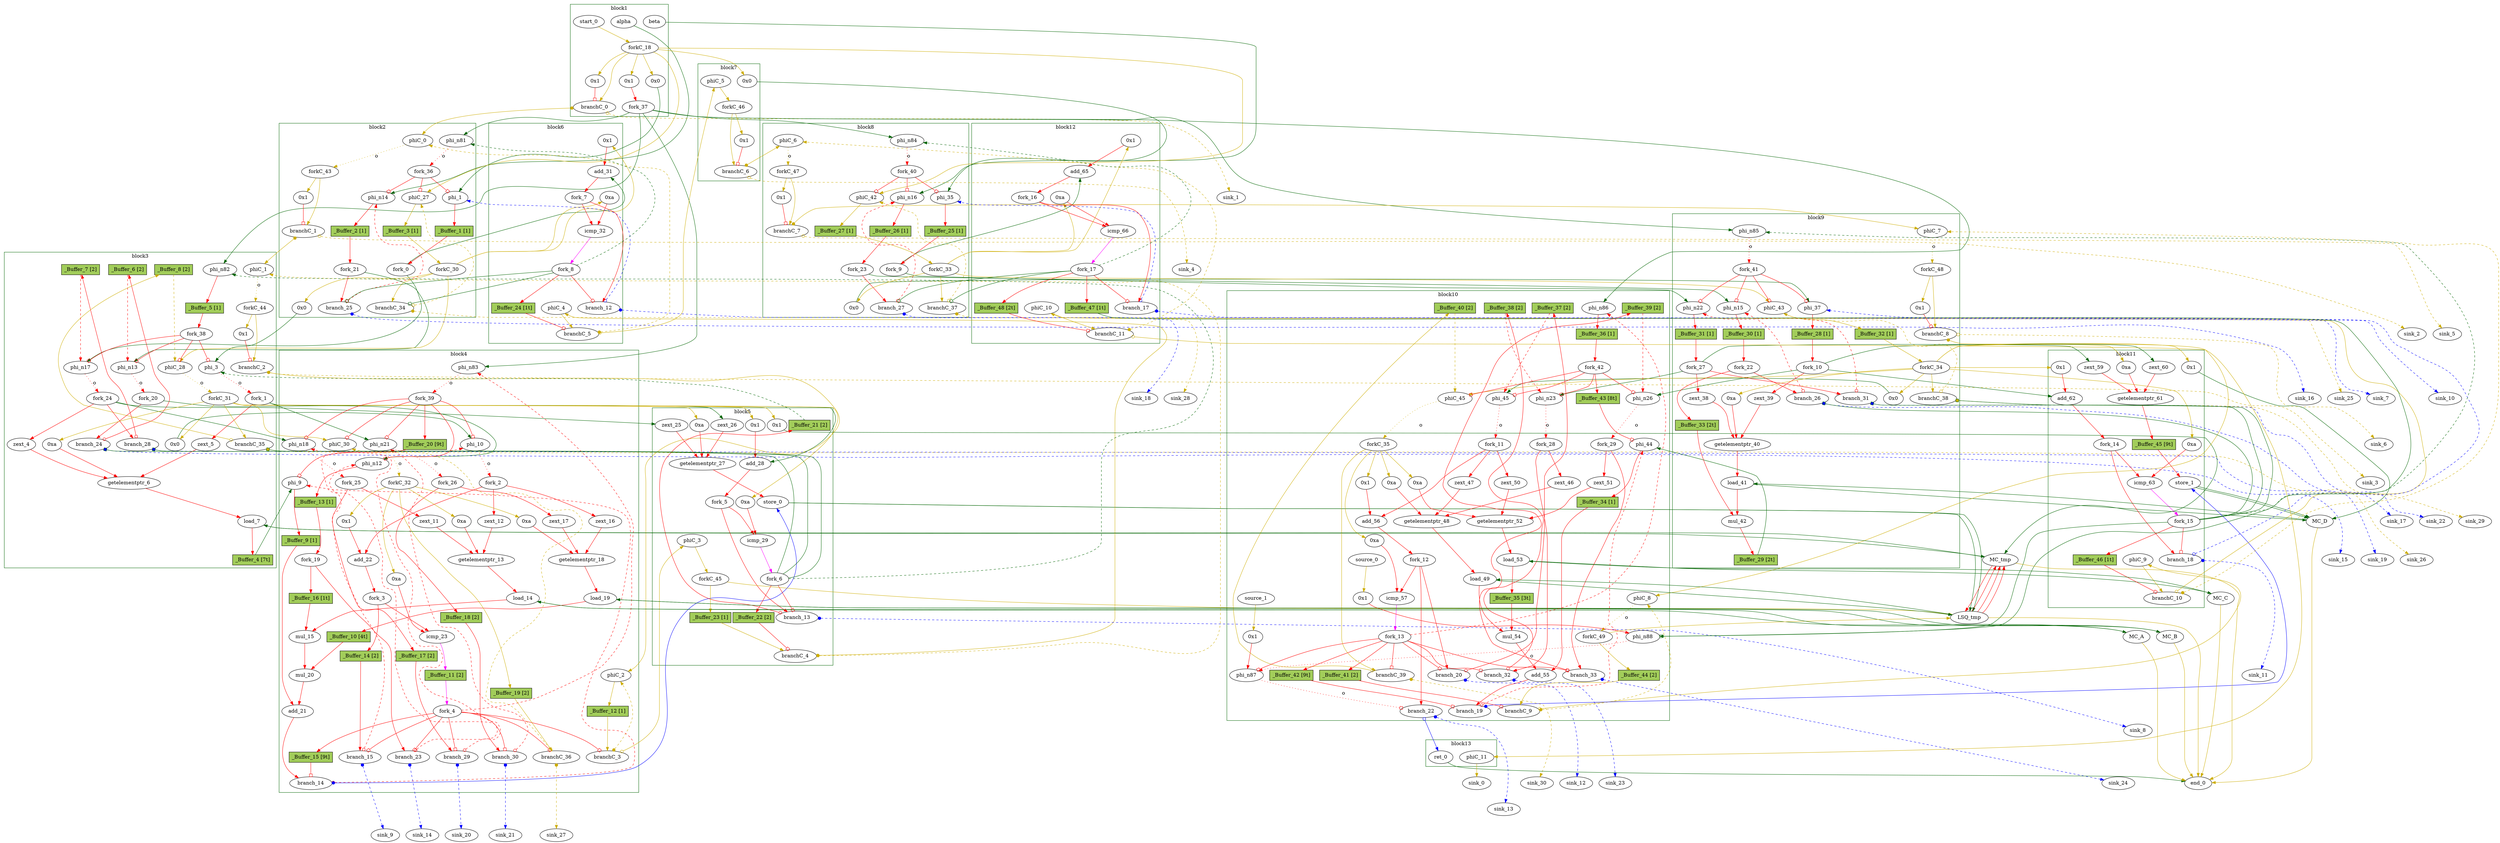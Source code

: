 // Number of blocks: 312
// Number of channels: 519
Digraph G {

  // Blocks
subgraph cluster_1 {
color = "darkgreen"
label = "block1"
  alpha [type=Entry, in="in1:32", out="out1:32", bbID = 1,  shape=oval];
  beta [type=Entry, in="in1:32", out="out1:32", bbID = 1,  shape=oval];
  cst_0 [type=Constant, in="in1:32", out="out1:32", bbID = 1, value="0x0", label="0x0",  shape=oval];
  start_0 [type=Entry, in="in1:0", out="out1:0", bbID = 1,  shape=oval];
  branchC_0 [type=Branch, in="in1:0 in2?:1", out="out1+:0 out2-:0", bbID = 1,  shape=oval];
  cst_26 [type=Constant, in="in1:32", out="out1:32", bbID = 1, value="0x1", label="0x1",  shape=oval];
  cst_34 [type=Constant, in="in1:32", out="out1:32", bbID = 1, value="0x1", label="0x1",  shape=oval];
  forkC_18 [type=Fork, in="in1:0", out="out1:0 out2:0 out3:0 out4:0 out5:0 out6:0 out7:0", bbID = 1,  shape=oval];
  fork_37 [type=Fork, in="in1:32", out="out1:32 out2:32 out3:32 out4:32 out5:32 out6:32", bbID = 1,  shape=oval];
}
subgraph cluster_2 {
color = "darkgreen"
label = "block2"
  phi_1 [type=Mux, in="in1?:1 in2:32 in3:32", out="out1:32", delay=0.366, bbID = 2,  shape=oval];
  cst_1 [type=Constant, in="in1:32", out="out1:32", bbID = 2, value="0x0", label="0x0",  shape=oval];
  phiC_0 [type=Merge, in="in1:0 in2:0", out="out1:0", delay=0.166, bbID = 2,  shape=oval];
  branchC_1 [type=Branch, in="in1:0 in2?:1", out="out1+:0 out2-:0", bbID = 2,  shape=oval];
  cst_27 [type=Constant, in="in1:32", out="out1:32", bbID = 2, value="0x1", label="0x1",  shape=oval];
  phi_n14 [type=Mux, in="in1?:1 in2:32 in3:32", out="out1:32", delay=0.366, bbID = 2,  shape=oval];
  phiC_27 [type=Mux, in="in1?:1 in2:0 in3:0", out="out1:0", delay=0.166, bbID = 2,  shape=oval];
  phi_n81 [type=Merge, in="in1:32 in2:32*i", out="out1:32", delay=0.366, bbID = 2,  shape=oval];
  branch_25 [type=Branch, in="in1:32 in2?:1*i", out="out1+:32 out2-:32", bbID = 2,  shape=oval];
  branchC_34 [type=Branch, in="in1:0 in2?:1*i", out="out1+:0 out2-:0", bbID = 2,  shape=oval];
  fork_0 [type=Fork, in="in1:32", out="out1:32 out2:32", bbID = 2,  shape=oval];
  fork_21 [type=Fork, in="in1:32", out="out1:32 out2:32", bbID = 2,  shape=oval];
  forkC_30 [type=Fork, in="in1:0", out="out1:0 out2:0 out3:0 out4:0 out5:0", bbID = 2,  shape=oval];
  fork_36 [type=Fork, in="in1:32", out="out1:32 out2:32 out3:32", bbID = 2,  shape=oval];
  forkC_43 [type=Fork, in="in1:0", out="out1:0 out2:0", bbID = 2,  shape=oval];
  _Buffer_1 [type=Buffer, in="in1:32", out="out1:32", bbID = 2, slots=1, transparent=false, label="_Buffer_1 [1]",  shape=box, style=filled, fillcolor=darkolivegreen3, height = 0.4];
  _Buffer_2 [type=Buffer, in="in1:32", out="out1:32", bbID = 2, slots=1, transparent=false, label="_Buffer_2 [1]",  shape=box, style=filled, fillcolor=darkolivegreen3, height = 0.4];
  _Buffer_3 [type=Buffer, in="in1:0", out="out1:0", bbID = 2, slots=1, transparent=false, label="_Buffer_3 [1]",  shape=box, style=filled, fillcolor=darkolivegreen3, height = 0.4];
}
subgraph cluster_3 {
color = "darkgreen"
label = "block3"
  phi_3 [type=Mux, in="in1?:1 in2:32 in3:32", out="out1:32", delay=0.366, bbID = 3,  shape=oval];
  zext_4 [type=Operator, in="in1:32", out="out1:32", op = "zext_op", bbID = 3,  shape=oval];
  zext_5 [type=Operator, in="in1:32", out="out1:32", op = "zext_op", bbID = 3,  shape=oval];
  getelementptr_6 [type=Operator, in="in1:32 in2:32 in3:32", out="out1:32", op = "getelementptr_op", delay=2.966, constants=1, bbID = 3,  shape=oval];
  load_7 [type=Operator, in="in1:32 in2:32", out="out1:32 out2:32", op = "mc_load_op", latency=2, bbID = 3, portID = 0, offset = 0,  shape=oval];
  cst_2 [type=Constant, in="in1:32", out="out1:32", bbID = 3, value="0x0", label="0x0",  shape=oval];
  cst_18 [type=Constant, in="in1:32", out="out1:32", bbID = 3, value="0xa", label="0xa",  shape=oval];
  phiC_1 [type=Merge, in="in1:0 in2:0", out="out1:0", delay=0.166, bbID = 3,  shape=oval];
  branchC_2 [type=Branch, in="in1:0 in2?:1", out="out1+:0 out2-:0", bbID = 3,  shape=oval];
  cst_28 [type=Constant, in="in1:32", out="out1:32", bbID = 3, value="0x1", label="0x1",  shape=oval];
  phi_n13 [type=Mux, in="in1?:1 in2:32 in3:32", out="out1:32", delay=0.366, bbID = 3,  shape=oval];
  phi_n17 [type=Mux, in="in1?:1 in2:32 in3:32", out="out1:32", delay=0.366, bbID = 3,  shape=oval];
  phiC_28 [type=Mux, in="in1?:1 in2:0 in3:0", out="out1:0", delay=0.166, bbID = 3,  shape=oval];
  phi_n82 [type=Merge, in="in1:32 in2:32*i", out="out1:32", delay=0.366, bbID = 3,  shape=oval];
  branch_24 [type=Branch, in="in1:32 in2?:1*i", out="out1+:32 out2-:32", bbID = 3,  shape=oval];
  branch_28 [type=Branch, in="in1:32 in2?:1*i", out="out1+:32 out2-:32", bbID = 3,  shape=oval];
  branchC_35 [type=Branch, in="in1:0 in2?:1*i", out="out1+:0 out2-:0", bbID = 3,  shape=oval];
  fork_1 [type=Fork, in="in1:32", out="out1:32 out2:32 out3:32 out4:32", bbID = 3,  shape=oval];
  fork_20 [type=Fork, in="in1:32", out="out1:32 out2:32", bbID = 3,  shape=oval];
  fork_24 [type=Fork, in="in1:32", out="out1:32 out2:32 out3:32 out4:32", bbID = 3,  shape=oval];
  forkC_31 [type=Fork, in="in1:0", out="out1:0 out2:0 out3:0 out4:0 out5:0 out6:0 out7:0 out8:0", bbID = 3,  shape=oval];
  fork_38 [type=Fork, in="in1:32", out="out1:32 out2:32 out3:32 out4:32", bbID = 3,  shape=oval];
  forkC_44 [type=Fork, in="in1:0", out="out1:0 out2:0", bbID = 3,  shape=oval];
  _Buffer_4 [type=Buffer, in="in1:32", out="out1:32", bbID = 3, slots=7, transparent=true, label="_Buffer_4 [7t]",  shape=box, style=filled, fillcolor=darkolivegreen3, height = 0.4];
  _Buffer_5 [type=Buffer, in="in1:32", out="out1:32", bbID = 3, slots=1, transparent=false, label="_Buffer_5 [1]",  shape=box, style=filled, fillcolor=darkolivegreen3, height = 0.4];
  _Buffer_6 [type=Buffer, in="in1:32", out="out1:32", bbID = 3, slots=2, transparent=false, label="_Buffer_6 [2]",  shape=box, style=filled, fillcolor=darkolivegreen3, height = 0.4];
  _Buffer_7 [type=Buffer, in="in1:32", out="out1:32", bbID = 3, slots=2, transparent=false, label="_Buffer_7 [2]",  shape=box, style=filled, fillcolor=darkolivegreen3, height = 0.4];
  _Buffer_8 [type=Buffer, in="in1:0", out="out1:0", bbID = 3, slots=2, transparent=false, label="_Buffer_8 [2]",  shape=box, style=filled, fillcolor=darkolivegreen3, height = 0.4];
}
subgraph cluster_4 {
color = "darkgreen"
label = "block4"
  phi_9 [type=Mux, in="in1?:1 in2:32 in3:32", out="out1:32", delay=0.366, bbID = 4, retimingDiff=9,  shape=oval];
  phi_10 [type=Mux, in="in1?:1 in2:32 in3:32", out="out1:32", delay=0.366, bbID = 4,  shape=oval];
  zext_11 [type=Operator, in="in1:32", out="out1:32", op = "zext_op", bbID = 4,  shape=oval];
  zext_12 [type=Operator, in="in1:32", out="out1:32", op = "zext_op", bbID = 4,  shape=oval];
  getelementptr_13 [type=Operator, in="in1:32 in2:32 in3:32", out="out1:32", op = "getelementptr_op", delay=2.966, constants=1, bbID = 4,  shape=oval];
  load_14 [type=Operator, in="in1:32 in2:32", out="out1:32 out2:32", op = "mc_load_op", latency=2, bbID = 4, portID = 0, offset = 0, retimingDiff=2,  shape=oval];
  mul_15 [type=Operator, in="in1:32 in2:32", out="out1:32", op = "mul_op", latency=4, bbID = 4, retimingDiff=4,  shape=oval];
  zext_16 [type=Operator, in="in1:32", out="out1:32", op = "zext_op", bbID = 4,  shape=oval];
  zext_17 [type=Operator, in="in1:32", out="out1:32", op = "zext_op", bbID = 4,  shape=oval];
  getelementptr_18 [type=Operator, in="in1:32 in2:32 in3:32", out="out1:32", op = "getelementptr_op", delay=2.966, constants=1, bbID = 4,  shape=oval];
  load_19 [type=Operator, in="in1:32 in2:32", out="out1:32 out2:32", op = "mc_load_op", latency=2, bbID = 4, portID = 0, offset = 0, retimingDiff=2,  shape=oval];
  mul_20 [type=Operator, in="in1:32 in2:32", out="out1:32", op = "mul_op", latency=4, bbID = 4, retimingDiff=4,  shape=oval];
  add_21 [type=Operator, in="in1:32 in2:32", out="out1:32", op = "add_op", delay=1.693, bbID = 4, retimingDiff=10,  shape=oval];
  cst_3 [type=Constant, in="in1:32", out="out1:32", bbID = 4, value="0x1", label="0x1",  shape=oval];
  add_22 [type=Operator, in="in1:32 in2:32", out="out1:32", op = "add_op", delay=1.693, bbID = 4,  shape=oval];
  cst_4 [type=Constant, in="in1:32", out="out1:32", bbID = 4, value="0xa", label="0xa",  shape=oval];
  icmp_23 [type=Operator, in="in1:32 in2:32", out="out1:1", op = "icmp_ult_op", delay=1.53, bbID = 4,  shape=oval];
  cst_19 [type=Constant, in="in1:32", out="out1:32", bbID = 4, value="0xa", label="0xa",  shape=oval];
  cst_20 [type=Constant, in="in1:32", out="out1:32", bbID = 4, value="0xa", label="0xa",  shape=oval];
  phiC_2 [type=Merge, in="in1:0 in2:0", out="out1:0", delay=0.166, bbID = 4,  shape=oval];
  branchC_3 [type=Branch, in="in1:0 in2?:1", out="out1+:0 out2-:0", bbID = 4, retimingDiff=1,  shape=oval];
  phi_n12 [type=Mux, in="in1?:1 in2:32 in3:32", out="out1:32", delay=0.366, bbID = 4,  shape=oval];
  phi_n18 [type=Mux, in="in1?:1 in2:32 in3:32", out="out1:32", delay=0.366, bbID = 4,  shape=oval];
  phi_n21 [type=Mux, in="in1?:1 in2:32 in3:32", out="out1:32", delay=0.366, bbID = 4,  shape=oval];
  phiC_30 [type=Mux, in="in1?:1 in2:0 in3:0", out="out1:0", delay=0.166, bbID = 4,  shape=oval];
  branch_14 [type=Branch, in="in1:32 in2?:1*i", out="out1+:32 out2-:32", bbID = 4, retimingDiff=10,  shape=oval];
  phi_n83 [type=Merge, in="in1:32 in2:32*i", out="out1:32", delay=0.366, bbID = 4,  shape=oval];
  branch_15 [type=Branch, in="in1:32 in2?:1*i", out="out1+:32 out2-:32", bbID = 4, retimingDiff=1,  shape=oval];
  branch_23 [type=Branch, in="in1:32 in2?:1*i", out="out1+:32 out2-:32", bbID = 4, retimingDiff=1,  shape=oval];
  branch_29 [type=Branch, in="in1:32 in2?:1*i", out="out1+:32 out2-:32", bbID = 4, retimingDiff=1,  shape=oval];
  branch_30 [type=Branch, in="in1:32 in2?:1*i", out="out1+:32 out2-:32", bbID = 4, retimingDiff=1,  shape=oval];
  branchC_36 [type=Branch, in="in1:0 in2?:1*i", out="out1+:0 out2-:0", bbID = 4, retimingDiff=1,  shape=oval];
  fork_2 [type=Fork, in="in1:32", out="out1:32 out2:32 out3:32", bbID = 4,  shape=oval];
  fork_3 [type=Fork, in="in1:32", out="out1:32 out2:32", bbID = 4,  shape=oval];
  fork_4 [type=Fork, in="in1:32", out="out1:32 out2:32 out3:32 out4:32 out5:32 out6:32 out7:32 out8:32", bbID = 4, retimingDiff=1,  shape=oval];
  fork_19 [type=Fork, in="in1:32", out="out1:32 out2:32", bbID = 4, retimingDiff=1,  shape=oval];
  fork_25 [type=Fork, in="in1:32", out="out1:32 out2:32", bbID = 4,  shape=oval];
  fork_26 [type=Fork, in="in1:32", out="out1:32 out2:32", bbID = 4,  shape=oval];
  forkC_32 [type=Fork, in="in1:0", out="out1:0 out2:0 out3:0 out4:0 out5:0", bbID = 4,  shape=oval];
  fork_39 [type=Fork, in="in1:32", out="out1:32 out2:32 out3:32 out4:32 out5:32 out6:32", bbID = 4,  shape=oval];
  _Buffer_9 [type=Buffer, in="in1:32", out="out1:32", bbID = 4, slots=1, transparent=false, label="_Buffer_9 [1]",  shape=box, style=filled, fillcolor=darkolivegreen3, height = 0.4];
  _Buffer_10 [type=Buffer, in="in1:32", out="out1:32", bbID = 4, slots=4, transparent=true, label="_Buffer_10 [4t]",  shape=box, style=filled, fillcolor=darkolivegreen3, height = 0.4];
  _Buffer_11 [type=Buffer, in="in1:1", out="out1:1", bbID = 4, slots=2, transparent=false, label="_Buffer_11 [2]",  shape=box, style=filled, fillcolor=darkolivegreen3, height = 0.4];
  _Buffer_12 [type=Buffer, in="in1:0", out="out1:0", bbID = 4, slots=1, transparent=false, label="_Buffer_12 [1]",  shape=box, style=filled, fillcolor=darkolivegreen3, height = 0.4];
  _Buffer_13 [type=Buffer, in="in1:32", out="out1:32", bbID = 4, slots=1, transparent=false, label="_Buffer_13 [1]",  shape=box, style=filled, fillcolor=darkolivegreen3, height = 0.4];
  _Buffer_14 [type=Buffer, in="in1:32", out="out1:32", bbID = 4, slots=2, transparent=false, label="_Buffer_14 [2]",  shape=box, style=filled, fillcolor=darkolivegreen3, height = 0.4];
  _Buffer_15 [type=Buffer, in="in1:32", out="out1:32", bbID = 4, slots=9, transparent=true, label="_Buffer_15 [9t]",  shape=box, style=filled, fillcolor=darkolivegreen3, height = 0.4];
  _Buffer_16 [type=Buffer, in="in1:32", out="out1:32", bbID = 4, slots=1, transparent=true, label="_Buffer_16 [1t]",  shape=box, style=filled, fillcolor=darkolivegreen3, height = 0.4];
  _Buffer_17 [type=Buffer, in="in1:32", out="out1:32", bbID = 4, slots=2, transparent=false, label="_Buffer_17 [2]",  shape=box, style=filled, fillcolor=darkolivegreen3, height = 0.4];
  _Buffer_18 [type=Buffer, in="in1:32", out="out1:32", bbID = 4, slots=2, transparent=false, label="_Buffer_18 [2]",  shape=box, style=filled, fillcolor=darkolivegreen3, height = 0.4];
  _Buffer_19 [type=Buffer, in="in1:0", out="out1:0", bbID = 4, slots=2, transparent=false, label="_Buffer_19 [2]",  shape=box, style=filled, fillcolor=darkolivegreen3, height = 0.4];
  _Buffer_20 [type=Buffer, in="in1:32", out="out1:32", bbID = 4, slots=9, transparent=true, label="_Buffer_20 [9t]",  shape=box, style=filled, fillcolor=darkolivegreen3, height = 0.4];
}
subgraph cluster_5 {
color = "darkgreen"
label = "block5"
  zext_25 [type=Operator, in="in1:32", out="out1:32", op = "zext_op", bbID = 5,  shape=oval];
  zext_26 [type=Operator, in="in1:32", out="out1:32", op = "zext_op", bbID = 5,  shape=oval];
  getelementptr_27 [type=Operator, in="in1:32 in2:32 in3:32", out="out1:32", op = "getelementptr_op", delay=2.966, constants=1, bbID = 5,  shape=oval];
  store_0 [type=Operator, in="in1:32 in2:32", out="out1:32 out2:32", op = "lsq_store_op", bbID = 5, portID = 0, offset = 0,  shape=oval];
  cst_5 [type=Constant, in="in1:32", out="out1:32", bbID = 5, value="0x1", label="0x1",  shape=oval];
  add_28 [type=Operator, in="in1:32 in2:32", out="out1:32", op = "add_op", delay=1.693, bbID = 5,  shape=oval];
  cst_6 [type=Constant, in="in1:32", out="out1:32", bbID = 5, value="0xa", label="0xa",  shape=oval];
  icmp_29 [type=Operator, in="in1:32 in2:32", out="out1:1", op = "icmp_ult_op", delay=1.53, bbID = 5,  shape=oval];
  cst_21 [type=Constant, in="in1:32", out="out1:32", bbID = 5, value="0xa", label="0xa",  shape=oval];
  phiC_3 [type=Merge, in="in1:0", out="out1:0", delay=0.166, bbID = 5,  shape=oval];
  branchC_4 [type=Branch, in="in1:0 in2?:1", out="out1+:0 out2-:0", bbID = 5,  shape=oval];
  cst_33 [type=Constant, in="in1:32", out="out1:32", bbID = 5, value="0x1", label="0x1",  shape=oval];
  branch_13 [type=Branch, in="in1:32 in2?:1*i", out="out1+:32 out2-:32", bbID = 5,  shape=oval];
  fork_5 [type=Fork, in="in1:32", out="out1:32 out2:32", bbID = 5,  shape=oval];
  fork_6 [type=Fork, in="in1:32", out="out1:32 out2:32 out3:32 out4:32 out5:32 out6:32", bbID = 5,  shape=oval];
  forkC_45 [type=Fork, in="in1:0", out="out1:0 out2:0", bbID = 5,  shape=oval];
  _Buffer_21 [type=Buffer, in="in1:32", out="out1:32", bbID = 5, slots=2, transparent=false, label="_Buffer_21 [2]",  shape=box, style=filled, fillcolor=darkolivegreen3, height = 0.4];
  _Buffer_22 [type=Buffer, in="in1:32", out="out1:32", bbID = 5, slots=2, transparent=false, label="_Buffer_22 [2]",  shape=box, style=filled, fillcolor=darkolivegreen3, height = 0.4];
  _Buffer_23 [type=Buffer, in="in1:0", out="out1:0", bbID = 5, slots=1, transparent=false, label="_Buffer_23 [1]",  shape=box, style=filled, fillcolor=darkolivegreen3, height = 0.4];
}
subgraph cluster_6 {
color = "darkgreen"
label = "block6"
  cst_7 [type=Constant, in="in1:32", out="out1:32", bbID = 6, value="0x1", label="0x1",  shape=oval];
  add_31 [type=Operator, in="in1:32 in2:32", out="out1:32", op = "add_op", delay=1.693, bbID = 6,  shape=oval];
  cst_8 [type=Constant, in="in1:32", out="out1:32", bbID = 6, value="0xa", label="0xa",  shape=oval];
  icmp_32 [type=Operator, in="in1:32 in2:32", out="out1:1", op = "icmp_ult_op", delay=1.53, bbID = 6,  shape=oval];
  phiC_4 [type=Merge, in="in1:0", out="out1:0", delay=0.166, bbID = 6,  shape=oval];
  branchC_5 [type=Branch, in="in1:0 in2?:1", out="out1+:0 out2-:0", bbID = 6,  shape=oval];
  branch_12 [type=Branch, in="in1:32 in2?:1*i", out="out1+:32 out2-:32", bbID = 6,  shape=oval];
  fork_7 [type=Fork, in="in1:32", out="out1:32 out2:32", bbID = 6,  shape=oval];
  fork_8 [type=Fork, in="in1:32", out="out1:32 out2:32 out3:32 out4:32 out5:32", bbID = 6,  shape=oval];
  _Buffer_24 [type=Buffer, in="in1:32", out="out1:32", bbID = 6, slots=1, transparent=true, label="_Buffer_24 [1t]",  shape=box, style=filled, fillcolor=darkolivegreen3, height = 0.4];
}
subgraph cluster_7 {
color = "darkgreen"
label = "block7"
  cst_9 [type=Constant, in="in1:32", out="out1:32", bbID = 7, value="0x0", label="0x0",  shape=oval];
  phiC_5 [type=Merge, in="in1:0", out="out1:0", delay=0.166, bbID = 7,  shape=oval];
  branchC_6 [type=Branch, in="in1:0 in2?:1", out="out1+:0 out2-:0", bbID = 7,  shape=oval];
  cst_29 [type=Constant, in="in1:32", out="out1:32", bbID = 7, value="0x1", label="0x1",  shape=oval];
  forkC_46 [type=Fork, in="in1:0", out="out1:0 out2:0", bbID = 7,  shape=oval];
}
subgraph cluster_8 {
color = "darkgreen"
label = "block8"
  phi_35 [type=Mux, in="in1?:1 in2:32 in3:32", out="out1:32", delay=0.366, bbID = 8,  shape=oval];
  cst_10 [type=Constant, in="in1:32", out="out1:32", bbID = 8, value="0x0", label="0x0",  shape=oval];
  phiC_6 [type=Merge, in="in1:0 in2:0", out="out1:0", delay=0.166, bbID = 8,  shape=oval];
  branchC_7 [type=Branch, in="in1:0 in2?:1", out="out1+:0 out2-:0", bbID = 8,  shape=oval];
  cst_30 [type=Constant, in="in1:32", out="out1:32", bbID = 8, value="0x1", label="0x1",  shape=oval];
  phi_n16 [type=Mux, in="in1?:1 in2:32 in3:32", out="out1:32", delay=0.366, bbID = 8,  shape=oval];
  phiC_42 [type=Mux, in="in1?:1 in2:0 in3:0", out="out1:0", delay=0.166, bbID = 8,  shape=oval];
  phi_n84 [type=Merge, in="in1:32 in2:32*i", out="out1:32", delay=0.366, bbID = 8,  shape=oval];
  branch_27 [type=Branch, in="in1:32 in2?:1*i", out="out1+:32 out2-:32", bbID = 8,  shape=oval];
  branchC_37 [type=Branch, in="in1:0 in2?:1*i", out="out1+:0 out2-:0", bbID = 8,  shape=oval];
  fork_9 [type=Fork, in="in1:32", out="out1:32 out2:32", bbID = 8,  shape=oval];
  fork_23 [type=Fork, in="in1:32", out="out1:32 out2:32", bbID = 8,  shape=oval];
  forkC_33 [type=Fork, in="in1:0", out="out1:0 out2:0 out3:0 out4:0 out5:0", bbID = 8,  shape=oval];
  fork_40 [type=Fork, in="in1:32", out="out1:32 out2:32 out3:32", bbID = 8,  shape=oval];
  forkC_47 [type=Fork, in="in1:0", out="out1:0 out2:0", bbID = 8,  shape=oval];
  _Buffer_25 [type=Buffer, in="in1:32", out="out1:32", bbID = 8, slots=1, transparent=false, label="_Buffer_25 [1]",  shape=box, style=filled, fillcolor=darkolivegreen3, height = 0.4];
  _Buffer_26 [type=Buffer, in="in1:32", out="out1:32", bbID = 8, slots=1, transparent=false, label="_Buffer_26 [1]",  shape=box, style=filled, fillcolor=darkolivegreen3, height = 0.4];
  _Buffer_27 [type=Buffer, in="in1:0", out="out1:0", bbID = 8, slots=1, transparent=false, label="_Buffer_27 [1]",  shape=box, style=filled, fillcolor=darkolivegreen3, height = 0.4];
}
subgraph cluster_9 {
color = "darkgreen"
label = "block9"
  phi_37 [type=Mux, in="in1?:1 in2:32 in3:32", out="out1:32", delay=0.366, bbID = 9,  shape=oval];
  zext_38 [type=Operator, in="in1:32", out="out1:32", op = "zext_op", bbID = 9,  shape=oval];
  zext_39 [type=Operator, in="in1:32", out="out1:32", op = "zext_op", bbID = 9,  shape=oval];
  getelementptr_40 [type=Operator, in="in1:32 in2:32 in3:32", out="out1:32", op = "getelementptr_op", delay=2.966, constants=1, bbID = 9,  shape=oval];
  load_41 [type=Operator, in="in1:32 in2:32", out="out1:32 out2:32", op = "mc_load_op", latency=2, bbID = 9, portID = 0, offset = 0,  shape=oval];
  mul_42 [type=Operator, in="in1:32 in2:32", out="out1:32", op = "mul_op", latency=4, bbID = 9,  shape=oval];
  cst_11 [type=Constant, in="in1:32", out="out1:32", bbID = 9, value="0x0", label="0x0",  shape=oval];
  cst_22 [type=Constant, in="in1:32", out="out1:32", bbID = 9, value="0xa", label="0xa",  shape=oval];
  phiC_7 [type=Merge, in="in1:0 in2:0", out="out1:0", delay=0.166, bbID = 9,  shape=oval];
  branchC_8 [type=Branch, in="in1:0 in2?:1", out="out1+:0 out2-:0", bbID = 9,  shape=oval];
  cst_31 [type=Constant, in="in1:32", out="out1:32", bbID = 9, value="0x1", label="0x1",  shape=oval];
  phi_n15 [type=Mux, in="in1?:1 in2:32 in3:32", out="out1:32", delay=0.366, bbID = 9,  shape=oval];
  phi_n22 [type=Mux, in="in1?:1 in2:32 in3:32", out="out1:32", delay=0.366, bbID = 9,  shape=oval];
  phiC_43 [type=Mux, in="in1?:1 in2:0 in3:0", out="out1:0", delay=0.166, bbID = 9,  shape=oval];
  phi_n85 [type=Merge, in="in1:32 in2:32*i", out="out1:32", delay=0.366, bbID = 9,  shape=oval];
  branch_26 [type=Branch, in="in1:32 in2?:1*i", out="out1+:32 out2-:32", bbID = 9,  shape=oval];
  branch_31 [type=Branch, in="in1:32 in2?:1*i", out="out1+:32 out2-:32", bbID = 9,  shape=oval];
  branchC_38 [type=Branch, in="in1:0 in2?:1*i", out="out1+:0 out2-:0", bbID = 9,  shape=oval];
  fork_10 [type=Fork, in="in1:32", out="out1:32 out2:32 out3:32 out4:32", bbID = 9,  shape=oval];
  fork_22 [type=Fork, in="in1:32", out="out1:32 out2:32", bbID = 9,  shape=oval];
  fork_27 [type=Fork, in="in1:32", out="out1:32 out2:32 out3:32 out4:32", bbID = 9,  shape=oval];
  forkC_34 [type=Fork, in="in1:0", out="out1:0 out2:0 out3:0 out4:0 out5:0 out6:0 out7:0 out8:0", bbID = 9,  shape=oval];
  fork_41 [type=Fork, in="in1:32", out="out1:32 out2:32 out3:32 out4:32", bbID = 9,  shape=oval];
  forkC_48 [type=Fork, in="in1:0", out="out1:0 out2:0", bbID = 9,  shape=oval];
  _Buffer_28 [type=Buffer, in="in1:32", out="out1:32", bbID = 9, slots=1, transparent=false, label="_Buffer_28 [1]",  shape=box, style=filled, fillcolor=darkolivegreen3, height = 0.4];
  _Buffer_29 [type=Buffer, in="in1:32", out="out1:32", bbID = 9, slots=2, transparent=true, label="_Buffer_29 [2t]",  shape=box, style=filled, fillcolor=darkolivegreen3, height = 0.4];
  _Buffer_30 [type=Buffer, in="in1:32", out="out1:32", bbID = 9, slots=1, transparent=false, label="_Buffer_30 [1]",  shape=box, style=filled, fillcolor=darkolivegreen3, height = 0.4];
  _Buffer_31 [type=Buffer, in="in1:32", out="out1:32", bbID = 9, slots=1, transparent=false, label="_Buffer_31 [1]",  shape=box, style=filled, fillcolor=darkolivegreen3, height = 0.4];
  _Buffer_32 [type=Buffer, in="in1:0", out="out1:0", bbID = 9, slots=1, transparent=false, label="_Buffer_32 [1]",  shape=box, style=filled, fillcolor=darkolivegreen3, height = 0.4];
  _Buffer_33 [type=Buffer, in="in1:32", out="out1:32", bbID = 9, slots=2, transparent=true, label="_Buffer_33 [2t]",  shape=box, style=filled, fillcolor=darkolivegreen3, height = 0.4];
}
subgraph cluster_10 {
color = "darkgreen"
label = "block10"
  phi_44 [type=Mux, in="in1?:1 in2:32 in3:32", out="out1:32", delay=0.366, bbID = 10,  shape=oval];
  phi_45 [type=Mux, in="in1?:1 in2:32 in3:32", out="out1:32", delay=0.366, bbID = 10,  shape=oval];
  zext_46 [type=Operator, in="in1:32", out="out1:32", op = "zext_op", bbID = 10,  shape=oval];
  zext_47 [type=Operator, in="in1:32", out="out1:32", op = "zext_op", bbID = 10,  shape=oval];
  getelementptr_48 [type=Operator, in="in1:32 in2:32 in3:32", out="out1:32", op = "getelementptr_op", delay=2.966, constants=1, bbID = 10,  shape=oval];
  load_49 [type=Operator, in="in1:32 in2:32", out="out1:32 out2:32", op = "lsq_load_op", latency=5, bbID = 10, portID = 0, offset = 0,  shape=oval];
  zext_50 [type=Operator, in="in1:32", out="out1:32", op = "zext_op", bbID = 10,  shape=oval];
  zext_51 [type=Operator, in="in1:32", out="out1:32", op = "zext_op", bbID = 10,  shape=oval];
  getelementptr_52 [type=Operator, in="in1:32 in2:32 in3:32", out="out1:32", op = "getelementptr_op", delay=2.966, constants=1, bbID = 10,  shape=oval];
  load_53 [type=Operator, in="in1:32 in2:32", out="out1:32 out2:32", op = "mc_load_op", latency=2, bbID = 10, portID = 0, offset = 0,  shape=oval];
  mul_54 [type=Operator, in="in1:32 in2:32", out="out1:32", op = "mul_op", latency=4, bbID = 10,  shape=oval];
  add_55 [type=Operator, in="in1:32 in2:32", out="out1:32", op = "add_op", delay=1.693, bbID = 10,  shape=oval];
  cst_12 [type=Constant, in="in1:32", out="out1:32", bbID = 10, value="0x1", label="0x1",  shape=oval];
  add_56 [type=Operator, in="in1:32 in2:32", out="out1:32", op = "add_op", delay=1.693, bbID = 10,  shape=oval];
  cst_13 [type=Constant, in="in1:32", out="out1:32", bbID = 10, value="0xa", label="0xa",  shape=oval];
  icmp_57 [type=Operator, in="in1:32 in2:32", out="out1:1", op = "icmp_ult_op", delay=1.53, bbID = 10,  shape=oval];
  cst_23 [type=Constant, in="in1:32", out="out1:32", bbID = 10, value="0xa", label="0xa",  shape=oval];
  cst_24 [type=Constant, in="in1:32", out="out1:32", bbID = 10, value="0xa", label="0xa",  shape=oval];
  phiC_8 [type=Merge, in="in1:0 in2:0", out="out1:0", delay=0.166, bbID = 10,  shape=oval];
  branchC_9 [type=Branch, in="in1:0 in2?:1", out="out1+:0 out2-:0", bbID = 10,  shape=oval];
  phi_n23 [type=Mux, in="in1?:1 in2:32 in3:32", out="out1:32", delay=0.366, bbID = 10,  shape=oval];
  phi_n26 [type=Mux, in="in1?:1 in2:32 in3:32", out="out1:32", delay=0.366, bbID = 10,  shape=oval];
  phiC_45 [type=Mux, in="in1?:1 in2:0 in3:0", out="out1:0", delay=0.166, bbID = 10,  shape=oval];
  branch_19 [type=Branch, in="in1:32 in2?:1*i", out="out1+:32 out2-:32", bbID = 10,  shape=oval];
  phi_n86 [type=Merge, in="in1:32 in2:32*i", out="out1:32", delay=0.366, bbID = 10,  shape=oval];
  branch_20 [type=Branch, in="in1:32 in2?:1*i", out="out1+:32 out2-:32", bbID = 10,  shape=oval];
  phi_n87 [type=Mux, in="in1?:1 in2:32 in3:32", out="out1:32", delay=0.366, bbID = 10,  shape=oval];
  phi_n88 [type=Mux, in="in1?:1 in2:32 in3:32", out="out1:32", delay=0.366, bbID = 10,  shape=oval];
  cst_35 [type=Constant, in="in1:32", out="out1:32", bbID = 10, value="0x1", label="0x1",  shape=oval];
  source_0 [type=Source, out="out1:0", bbID = 10,  shape=oval];
  cst_36 [type=Constant, in="in1:32", out="out1:32", bbID = 10, value="0x1", label="0x1",  shape=oval];
  source_1 [type=Source, out="out1:0", bbID = 10,  shape=oval];
  branch_22 [type=Branch, in="in1:32 in2?:1", out="out1+:32 out2-:32", bbID = 10,  shape=oval];
  branch_32 [type=Branch, in="in1:32 in2?:1*i", out="out1+:32 out2-:32", bbID = 10,  shape=oval];
  branch_33 [type=Branch, in="in1:32 in2?:1*i", out="out1+:32 out2-:32", bbID = 10,  shape=oval];
  branchC_39 [type=Branch, in="in1:0 in2?:1*i", out="out1+:0 out2-:0", bbID = 10,  shape=oval];
  fork_11 [type=Fork, in="in1:32", out="out1:32 out2:32 out3:32", bbID = 10,  shape=oval];
  fork_12 [type=Fork, in="in1:32", out="out1:32 out2:32 out3:32", bbID = 10,  shape=oval];
  fork_13 [type=Fork, in="in1:32", out="out1:32 out2:32 out3:32 out4:32 out5:32 out6:32 out7:32 out8:32", bbID = 10,  shape=oval];
  fork_28 [type=Fork, in="in1:32", out="out1:32 out2:32", bbID = 10,  shape=oval];
  fork_29 [type=Fork, in="in1:32", out="out1:32 out2:32", bbID = 10,  shape=oval];
  forkC_35 [type=Fork, in="in1:0", out="out1:0 out2:0 out3:0 out4:0 out5:0", bbID = 10,  shape=oval];
  fork_42 [type=Fork, in="in1:32", out="out1:32 out2:32 out3:32 out4:32 out5:32", bbID = 10,  shape=oval];
  forkC_49 [type=Fork, in="in1:0", out="out1:0 out2:0", bbID = 10,  shape=oval];
  _Buffer_34 [type=Buffer, in="in1:32", out="out1:32", bbID = 10, slots=1, transparent=false, label="_Buffer_34 [1]",  shape=box, style=filled, fillcolor=darkolivegreen3, height = 0.4];
  _Buffer_35 [type=Buffer, in="in1:32", out="out1:32", bbID = 10, slots=3, transparent=true, label="_Buffer_35 [3t]",  shape=box, style=filled, fillcolor=darkolivegreen3, height = 0.4];
  _Buffer_36 [type=Buffer, in="in1:32", out="out1:32", bbID = 10, slots=1, transparent=false, label="_Buffer_36 [1]",  shape=box, style=filled, fillcolor=darkolivegreen3, height = 0.4];
  _Buffer_37 [type=Buffer, in="in1:32", out="out1:32", bbID = 10, slots=2, transparent=false, label="_Buffer_37 [2]",  shape=box, style=filled, fillcolor=darkolivegreen3, height = 0.4];
  _Buffer_38 [type=Buffer, in="in1:32", out="out1:32", bbID = 10, slots=2, transparent=false, label="_Buffer_38 [2]",  shape=box, style=filled, fillcolor=darkolivegreen3, height = 0.4];
  _Buffer_39 [type=Buffer, in="in1:32", out="out1:32", bbID = 10, slots=2, transparent=false, label="_Buffer_39 [2]",  shape=box, style=filled, fillcolor=darkolivegreen3, height = 0.4];
  _Buffer_40 [type=Buffer, in="in1:0", out="out1:0", bbID = 10, slots=2, transparent=false, label="_Buffer_40 [2]",  shape=box, style=filled, fillcolor=darkolivegreen3, height = 0.4];
  _Buffer_41 [type=Buffer, in="in1:32", out="out1:32", bbID = 10, slots=2, transparent=false, label="_Buffer_41 [2]",  shape=box, style=filled, fillcolor=darkolivegreen3, height = 0.4];
  _Buffer_42 [type=Buffer, in="in1:32", out="out1:32", bbID = 10, slots=9, transparent=true, label="_Buffer_42 [9t]",  shape=box, style=filled, fillcolor=darkolivegreen3, height = 0.4];
  _Buffer_43 [type=Buffer, in="in1:32", out="out1:32", bbID = 10, slots=8, transparent=true, label="_Buffer_43 [8t]",  shape=box, style=filled, fillcolor=darkolivegreen3, height = 0.4];
  _Buffer_44 [type=Buffer, in="in1:0", out="out1:0", bbID = 10, slots=2, transparent=false, label="_Buffer_44 [2]",  shape=box, style=filled, fillcolor=darkolivegreen3, height = 0.4];
}
subgraph cluster_11 {
color = "darkgreen"
label = "block11"
  zext_59 [type=Operator, in="in1:32", out="out1:32", op = "zext_op", bbID = 11,  shape=oval];
  zext_60 [type=Operator, in="in1:32", out="out1:32", op = "zext_op", bbID = 11,  shape=oval];
  getelementptr_61 [type=Operator, in="in1:32 in2:32 in3:32", out="out1:32", op = "getelementptr_op", delay=2.966, constants=1, bbID = 11,  shape=oval];
  store_1 [type=Operator, in="in1:32 in2:32", out="out1:32 out2:32", op = "mc_store_op", bbID = 11, portID = 0, offset = 0,  shape=oval];
  cst_14 [type=Constant, in="in1:32", out="out1:32", bbID = 11, value="0x1", label="0x1",  shape=oval];
  add_62 [type=Operator, in="in1:32 in2:32", out="out1:32", op = "add_op", delay=1.693, bbID = 11,  shape=oval];
  cst_15 [type=Constant, in="in1:32", out="out1:32", bbID = 11, value="0xa", label="0xa",  shape=oval];
  icmp_63 [type=Operator, in="in1:32 in2:32", out="out1:1", op = "icmp_ult_op", delay=1.53, bbID = 11,  shape=oval];
  cst_25 [type=Constant, in="in1:32", out="out1:32", bbID = 11, value="0xa", label="0xa",  shape=oval];
  phiC_9 [type=Merge, in="in1:0", out="out1:0", delay=0.166, bbID = 11,  shape=oval];
  branchC_10 [type=Branch, in="in1:0 in2?:1", out="out1+:0 out2-:0", bbID = 11,  shape=oval];
  cst_32 [type=Constant, in="in1:32", out="out1:32", bbID = 11, value="0x1", label="0x1",  shape=oval];
  branch_18 [type=Branch, in="in1:32 in2?:1*i", out="out1+:32 out2-:32", bbID = 11,  shape=oval];
  fork_14 [type=Fork, in="in1:32", out="out1:32 out2:32", bbID = 11,  shape=oval];
  fork_15 [type=Fork, in="in1:32", out="out1:32 out2:32 out3:32 out4:32 out5:32 out6:32 out7:32", bbID = 11,  shape=oval];
  _Buffer_45 [type=Buffer, in="in1:32", out="out1:32", bbID = 11, slots=9, transparent=true, label="_Buffer_45 [9t]",  shape=box, style=filled, fillcolor=darkolivegreen3, height = 0.4];
  _Buffer_46 [type=Buffer, in="in1:32", out="out1:32", bbID = 11, slots=1, transparent=true, label="_Buffer_46 [1t]",  shape=box, style=filled, fillcolor=darkolivegreen3, height = 0.4];
}
subgraph cluster_12 {
color = "darkgreen"
label = "block12"
  cst_16 [type=Constant, in="in1:32", out="out1:32", bbID = 12, value="0x1", label="0x1",  shape=oval];
  add_65 [type=Operator, in="in1:32 in2:32", out="out1:32", op = "add_op", delay=1.693, bbID = 12,  shape=oval];
  cst_17 [type=Constant, in="in1:32", out="out1:32", bbID = 12, value="0xa", label="0xa",  shape=oval];
  icmp_66 [type=Operator, in="in1:32 in2:32", out="out1:1", op = "icmp_ult_op", delay=1.53, bbID = 12,  shape=oval];
  phiC_10 [type=Merge, in="in1:0", out="out1:0", delay=0.166, bbID = 12,  shape=oval];
  branchC_11 [type=Branch, in="in1:0 in2?:1", out="out1+:0 out2-:0", bbID = 12,  shape=oval];
  branch_17 [type=Branch, in="in1:32 in2?:1*i", out="out1+:32 out2-:32", bbID = 12,  shape=oval];
  fork_16 [type=Fork, in="in1:32", out="out1:32 out2:32", bbID = 12,  shape=oval];
  fork_17 [type=Fork, in="in1:32", out="out1:32 out2:32 out3:32 out4:32 out5:32 out6:32", bbID = 12,  shape=oval];
  _Buffer_47 [type=Buffer, in="in1:32", out="out1:32", bbID = 12, slots=1, transparent=true, label="_Buffer_47 [1t]",  shape=box, style=filled, fillcolor=darkolivegreen3, height = 0.4];
  _Buffer_48 [type=Buffer, in="in1:32", out="out1:32", bbID = 12, slots=2, transparent=true, label="_Buffer_48 [2t]",  shape=box, style=filled, fillcolor=darkolivegreen3, height = 0.4];
}
subgraph cluster_13 {
color = "darkgreen"
label = "block13"
  ret_0 [type=Operator, in="in1:32", out="out1:32", op = "ret_op", bbID = 13,  shape=oval];
  phiC_11 [type=Merge, in="in1:0", out="out1:0", delay=0.166, bbID = 13,  shape=oval];
}
  sink_0 [type=Sink, in="in1:0", bbID = 0,  shape=oval];
  sink_1 [type=Sink, in="in1:0", bbID = 0,  shape=oval];
  sink_2 [type=Sink, in="in1:0", bbID = 0,  shape=oval];
  sink_3 [type=Sink, in="in1:0", bbID = 0,  shape=oval];
  sink_4 [type=Sink, in="in1:0", bbID = 0,  shape=oval];
  sink_5 [type=Sink, in="in1:0", bbID = 0,  shape=oval];
  sink_6 [type=Sink, in="in1:0", bbID = 0,  shape=oval];
  LSQ_tmp [type=LSQ, in="in1:0*c0 in2:0*c1 in3:32*s0a in4:32*s0d in5:32*l0a in6:32*x0d", out="out1:32*l0d out2:0*e out3:32*x0a out4:32*y0a out5:32*y0d", bbID = 0, memory = "tmp", bbcount = 2, ldcount = 1, stcount = 1, fifoDepth = 16, numLoads = "{0; 1}", numStores = "{1; 0}", loadOffsets = "{{0;0;0;0;0;0;0;0;0;0;0;0;0;0;0;0};{0;0;0;0;0;0;0;0;0;0;0;0;0;0;0;0}}", storeOffsets = "{{0;0;0;0;0;0;0;0;0;0;0;0;0;0;0;0};{0;0;0;0;0;0;0;0;0;0;0;0;0;0;0;0}}", loadPorts = "{{0;0;0;0;0;0;0;0;0;0;0;0;0;0;0;0};{0;0;0;0;0;0;0;0;0;0;0;0;0;0;0;0}}", storePorts = "{{0;0;0;0;0;0;0;0;0;0;0;0;0;0;0;0};{0;0;0;0;0;0;0;0;0;0;0;0;0;0;0;0}}", ];
  MC_tmp [type=MC, in="in1:32*c0 in2:32*l0a in3:32*l1a in4:32*s0a in5:32*s0d", out="out1:32*l0d out2:32*l1d out3:0*e", bbID = 0, memory = "tmp", bbcount = 1, ldcount = 2, stcount = 1, ];
  MC_A [type=MC, in="in1:32*l0a", out="out1:32*l0d out2:0*e", bbID = 0, memory = "A", bbcount = 0, ldcount = 1, stcount = 0, ];
  MC_B [type=MC, in="in1:32*l0a", out="out1:32*l0d out2:0*e", bbID = 0, memory = "B", bbcount = 0, ldcount = 1, stcount = 0, ];
  MC_D [type=MC, in="in1:32*c0 in2:32*l0a in3:32*s0a in4:32*s0d", out="out1:32*l0d out2:0*e", bbID = 0, memory = "D", bbcount = 1, ldcount = 1, stcount = 1, ];
  MC_C [type=MC, in="in1:32*l0a", out="out1:32*l0d out2:0*e", bbID = 0, memory = "C", bbcount = 0, ldcount = 1, stcount = 0, ];
  sink_7 [type=Sink, in="in1:32", bbID = 0,  shape=oval];
  sink_8 [type=Sink, in="in1:32", bbID = 0,  shape=oval];
  sink_9 [type=Sink, in="in1:32", bbID = 0,  shape=oval];
  sink_10 [type=Sink, in="in1:32", bbID = 0,  shape=oval];
  sink_11 [type=Sink, in="in1:32", bbID = 0,  shape=oval];
  sink_12 [type=Sink, in="in1:32", bbID = 0,  shape=oval];
  sink_13 [type=Sink, in="in1:32", bbID = 0,  shape=oval];
  sink_14 [type=Sink, in="in1:32", bbID = 0,  shape=oval];
  sink_15 [type=Sink, in="in1:32", bbID = 0,  shape=oval];
  sink_16 [type=Sink, in="in1:32", bbID = 0,  shape=oval];
  sink_17 [type=Sink, in="in1:32", bbID = 0,  shape=oval];
  sink_18 [type=Sink, in="in1:32", bbID = 0,  shape=oval];
  sink_19 [type=Sink, in="in1:32", bbID = 0,  shape=oval];
  sink_20 [type=Sink, in="in1:32", bbID = 0,  shape=oval];
  sink_21 [type=Sink, in="in1:32", bbID = 0,  shape=oval];
  sink_22 [type=Sink, in="in1:32", bbID = 0,  shape=oval];
  sink_23 [type=Sink, in="in1:32", bbID = 0,  shape=oval];
  sink_24 [type=Sink, in="in1:32", bbID = 0,  shape=oval];
  sink_25 [type=Sink, in="in1:0", bbID = 0,  shape=oval];
  sink_26 [type=Sink, in="in1:0", bbID = 0,  shape=oval];
  sink_27 [type=Sink, in="in1:0", bbID = 0,  shape=oval];
  sink_28 [type=Sink, in="in1:0", bbID = 0,  shape=oval];
  sink_29 [type=Sink, in="in1:0", bbID = 0,  shape=oval];
  sink_30 [type=Sink, in="in1:0", bbID = 0,  shape=oval];
  end_0 [type=Exit, in="in1:0*e in2:0*e in3:0*e in4:0*e in5:0*e in6:0*e in7:32", out="out1:32", bbID = 0,  shape=oval];

  // Channels
  alpha -> phi_n14 [from=out1, to=in3, arrowhead=normal, color=darkgreen];
  beta -> phi_n16 [from=out1, to=in3, arrowhead=normal, color=darkgreen];
  cst_0 -> phi_1 [from=out1, to=in3, arrowhead=normal, color=darkgreen];
  start_0 -> forkC_18 [from=out1, to=in1, arrowhead=normal, color=gold3];
  branchC_0 -> phiC_0 [from=out1, to=in1, dir=both, arrowtail=dot, arrowhead=normal, color=gold3];
  branchC_0 -> sink_1 [from=out2, to=in1, dir=both, arrowtail=odot, arrowhead=normal, color=gold3, style=dashed, minlen = 3];
  cst_26 -> branchC_0 [from=out1, to=in2, arrowhead=obox, color=red];
  cst_34 -> fork_37 [from=out1, to=in1, arrowhead=normal, color=red];
  forkC_18 -> cst_0 [from=out1, to=in1, arrowhead=normal, color=gold3];
  forkC_18 -> branchC_0 [from=out6, to=in1, arrowhead=normal, color=gold3];
  forkC_18 -> cst_26 [from=out7, to=in1, arrowhead=normal, color=gold3];
  forkC_18 -> cst_34 [from=out5, to=in1, arrowhead=normal, color=gold3];
  forkC_18 -> phiC_27 [from=out2, to=in3, arrowhead=normal, color=gold3];
  forkC_18 -> cst_9 [from=out3, to=in1, arrowhead=normal, color=gold3];
  forkC_18 -> phiC_42 [from=out4, to=in3, arrowhead=normal, color=gold3];
  fork_37 -> phi_n81 [from=out1, to=in1, arrowhead=normal, color=darkgreen];
  fork_37 -> phi_n82 [from=out2, to=in1, arrowhead=normal, color=darkgreen];
  fork_37 -> phi_n83 [from=out3, to=in1, arrowhead=normal, color=darkgreen];
  fork_37 -> phi_n84 [from=out4, to=in1, arrowhead=normal, color=darkgreen];
  fork_37 -> phi_n85 [from=out5, to=in1, arrowhead=normal, color=darkgreen];
  fork_37 -> phi_n86 [from=out6, to=in1, arrowhead=normal, color=darkgreen];
  phi_1 -> _Buffer_1 [from=out1, to=in1, arrowhead=normal, color=red];
  cst_1 -> phi_3 [from=out1, to=in3, arrowhead=normal, color=darkgreen];
  phiC_0 -> forkC_43 [from=out1, to=in1, arrowhead=normal, color=gold3, slots=1, style=dotted, label="o", transparent=true];
  branchC_1 -> phiC_1 [from=out1, to=in1, dir=both, arrowtail=dot, arrowhead=normal, color=gold3];
  branchC_1 -> sink_2 [from=out2, to=in1, dir=both, arrowtail=odot, arrowhead=normal, color=gold3, style=dashed, minlen = 3];
  cst_27 -> branchC_1 [from=out1, to=in2, arrowhead=obox, color=red];
  phi_n14 -> _Buffer_2 [from=out1, to=in1, arrowhead=normal, color=red];
  phiC_27 -> _Buffer_3 [from=out1, to=in1, arrowhead=normal, color=gold3];
  phi_n81 -> fork_36 [from=out1, to=in1, arrowhead=normal, color=red, slots=1, style=dotted, label="o", transparent=true];
  branch_25 -> phi_n14 [from=out2, to=in2, dir=both, arrowtail=odot, arrowhead=normal, color=red, constraint=false, style=dashed, minlen = 3];
  branch_25 -> sink_16 [from=out1, to=in1, dir=both, arrowtail=dot, arrowhead=normal, color=blue, style=dashed, minlen = 3];
  branchC_34 -> phiC_27 [from=out2, to=in2, dir=both, arrowtail=odot, arrowhead=normal, color=gold3, constraint=false, style=dashed, minlen = 3];
  branchC_34 -> sink_25 [from=out1, to=in1, dir=both, arrowtail=dot, arrowhead=normal, color=gold3, style=dashed, minlen = 3];
  fork_0 -> phi_n17 [from=out1, to=in3, arrowhead=normal, color=darkgreen];
  fork_0 -> add_31 [from=out2, to=in1, arrowhead=normal, color=darkgreen];
  fork_21 -> branch_25 [from=out2, to=in1, arrowhead=normal, color=red];
  fork_21 -> phi_n13 [from=out1, to=in3, arrowhead=normal, color=darkgreen];
  forkC_30 -> cst_1 [from=out1, to=in1, arrowhead=normal, color=gold3];
  forkC_30 -> branchC_34 [from=out2, to=in1, arrowhead=normal, color=gold3];
  forkC_30 -> phiC_28 [from=out3, to=in3, arrowhead=normal, color=gold3];
  forkC_30 -> cst_7 [from=out4, to=in1, arrowhead=normal, color=gold3];
  forkC_30 -> cst_8 [from=out5, to=in1, arrowhead=normal, color=gold3];
  fork_36 -> phi_1 [from=out1, to=in1, arrowhead=obox, color=red];
  fork_36 -> phi_n14 [from=out2, to=in1, arrowhead=obox, color=red];
  fork_36 -> phiC_27 [from=out3, to=in1, arrowhead=obox, color=red];
  forkC_43 -> branchC_1 [from=out1, to=in1, arrowhead=normal, color=gold3];
  forkC_43 -> cst_27 [from=out2, to=in1, arrowhead=normal, color=gold3];
  phi_3 -> fork_1 [from=out1, to=in1, arrowhead=normal, color=red, slots=1, style=dotted, label="o", transparent=true];
  zext_4 -> getelementptr_6 [from=out1, to=in1, arrowhead=normal, color=red];
  zext_5 -> getelementptr_6 [from=out1, to=in2, arrowhead=normal, color=red];
  getelementptr_6 -> load_7 [from=out1, to=in2, arrowhead=normal, color=red];
  load_7 -> _Buffer_4 [from=out1, to=in1, arrowhead=normal, color=red];
  load_7 -> MC_tmp [from=out2, to=in2, arrowhead=normal, color=darkgreen];
  cst_2 -> phi_10 [from=out1, to=in3, arrowhead=normal, color=darkgreen];
  cst_18 -> getelementptr_6 [from=out1, to=in3, arrowhead=normal, color=red];
  phiC_1 -> forkC_44 [from=out1, to=in1, arrowhead=normal, color=gold3, slots=1, style=dotted, label="o", transparent=true];
  branchC_2 -> phiC_2 [from=out1, to=in1, dir=both, arrowtail=dot, arrowhead=normal, color=gold3];
  branchC_2 -> sink_3 [from=out2, to=in1, dir=both, arrowtail=odot, arrowhead=normal, color=gold3, style=dashed, minlen = 3];
  cst_28 -> branchC_2 [from=out1, to=in2, arrowhead=obox, color=red];
  phi_n13 -> fork_20 [from=out1, to=in1, arrowhead=normal, color=red, slots=1, style=dotted, label="o", transparent=true];
  phi_n17 -> fork_24 [from=out1, to=in1, arrowhead=normal, color=red, slots=1, style=dotted, label="o", transparent=true];
  phiC_28 -> forkC_31 [from=out1, to=in1, arrowhead=normal, color=gold3, slots=1, style=dotted, label="o", transparent=true];
  phi_n82 -> _Buffer_5 [from=out1, to=in1, arrowhead=normal, color=red];
  branch_24 -> _Buffer_6 [from=out2, to=in1, dir=both, arrowtail=odot, arrowhead=normal, color=red, constraint=false];
  branch_24 -> sink_15 [from=out1, to=in1, dir=both, arrowtail=dot, arrowhead=normal, color=blue, style=dashed, minlen = 3];
  branch_28 -> _Buffer_7 [from=out2, to=in1, dir=both, arrowtail=odot, arrowhead=normal, color=red, constraint=false];
  branch_28 -> sink_19 [from=out1, to=in1, dir=both, arrowtail=dot, arrowhead=normal, color=blue, style=dashed, minlen = 3];
  branchC_35 -> _Buffer_8 [from=out2, to=in1, dir=both, arrowtail=odot, arrowhead=normal, color=gold3, constraint=false];
  branchC_35 -> sink_26 [from=out1, to=in1, dir=both, arrowtail=dot, arrowhead=normal, color=gold3, style=dashed, minlen = 3];
  fork_1 -> zext_5 [from=out1, to=in1, arrowhead=normal, color=red];
  fork_1 -> phi_n21 [from=out2, to=in3, arrowhead=normal, color=darkgreen];
  fork_1 -> zext_26 [from=out3, to=in1, arrowhead=normal, color=darkgreen];
  fork_1 -> add_28 [from=out4, to=in1, arrowhead=normal, color=darkgreen];
  fork_20 -> branch_24 [from=out2, to=in1, arrowhead=normal, color=red];
  fork_20 -> phi_n12 [from=out1, to=in3, arrowhead=normal, color=darkgreen];
  fork_24 -> zext_4 [from=out1, to=in1, arrowhead=normal, color=red];
  fork_24 -> branch_28 [from=out2, to=in1, arrowhead=normal, color=red];
  fork_24 -> phi_n18 [from=out3, to=in3, arrowhead=normal, color=darkgreen];
  fork_24 -> zext_25 [from=out4, to=in1, arrowhead=normal, color=darkgreen];
  forkC_31 -> cst_2 [from=out1, to=in1, arrowhead=normal, color=gold3];
  forkC_31 -> cst_18 [from=out6, to=in1, arrowhead=normal, color=gold3];
  forkC_31 -> branchC_35 [from=out2, to=in1, arrowhead=normal, color=gold3];
  forkC_31 -> phiC_30 [from=out3, to=in3, arrowhead=normal, color=gold3];
  forkC_31 -> cst_5 [from=out4, to=in1, arrowhead=normal, color=gold3];
  forkC_31 -> cst_6 [from=out5, to=in1, arrowhead=normal, color=gold3];
  forkC_31 -> cst_21 [from=out7, to=in1, arrowhead=normal, color=gold3];
  forkC_31 -> cst_33 [from=out8, to=in1, arrowhead=normal, color=gold3];
  fork_38 -> phi_3 [from=out1, to=in1, arrowhead=obox, color=red];
  fork_38 -> phi_n13 [from=out2, to=in1, arrowhead=obox, color=red];
  fork_38 -> phi_n17 [from=out3, to=in1, arrowhead=obox, color=red];
  fork_38 -> phiC_28 [from=out4, to=in1, arrowhead=obox, color=red];
  forkC_44 -> branchC_2 [from=out1, to=in1, arrowhead=normal, color=gold3];
  forkC_44 -> cst_28 [from=out2, to=in1, arrowhead=normal, color=gold3];
  phi_9 -> _Buffer_9 [from=out1, to=in1, arrowhead=normal, color=red];
  phi_10 -> fork_2 [from=out1, to=in1, arrowhead=normal, color=red, slots=1, style=dotted, label="o", transparent=true];
  zext_11 -> getelementptr_13 [from=out1, to=in1, arrowhead=normal, color=red];
  zext_12 -> getelementptr_13 [from=out1, to=in2, arrowhead=normal, color=red];
  getelementptr_13 -> load_14 [from=out1, to=in2, arrowhead=normal, color=red];
  load_14 -> mul_15 [from=out1, to=in1, arrowhead=normal, color=red];
  load_14 -> MC_A [from=out2, to=in1, arrowhead=normal, color=darkgreen];
  mul_15 -> mul_20 [from=out1, to=in1, arrowhead=normal, color=red];
  zext_16 -> getelementptr_18 [from=out1, to=in1, arrowhead=normal, color=red];
  zext_17 -> getelementptr_18 [from=out1, to=in2, arrowhead=normal, color=red];
  getelementptr_18 -> load_19 [from=out1, to=in2, arrowhead=normal, color=red];
  load_19 -> _Buffer_10 [from=out1, to=in1, arrowhead=normal, color=red];
  load_19 -> MC_B [from=out2, to=in1, arrowhead=normal, color=darkgreen];
  mul_20 -> add_21 [from=out1, to=in2, arrowhead=normal, color=red];
  add_21 -> branch_14 [from=out1, to=in1, arrowhead=normal, color=red];
  cst_3 -> add_22 [from=out1, to=in2, arrowhead=normal, color=red];
  add_22 -> fork_3 [from=out1, to=in1, arrowhead=normal, color=red];
  cst_4 -> icmp_23 [from=out1, to=in2, arrowhead=normal, color=red];
  icmp_23 -> _Buffer_11 [from=out1, to=in1, arrowhead=normal, color=magenta];
  cst_19 -> getelementptr_13 [from=out1, to=in3, arrowhead=normal, color=red];
  cst_20 -> getelementptr_18 [from=out1, to=in3, arrowhead=normal, color=red];
  phiC_2 -> _Buffer_12 [from=out1, to=in1, arrowhead=normal, color=gold3];
  branchC_3 -> phiC_2 [from=out1, to=in2, dir=both, arrowtail=dot, arrowhead=normal, color=gold3, constraint=false, style=dashed, minlen = 3];
  branchC_3 -> phiC_3 [from=out2, to=in1, dir=both, arrowtail=odot, arrowhead=normal, color=gold3];
  phi_n12 -> _Buffer_13 [from=out1, to=in1, arrowhead=normal, color=red];
  phi_n18 -> fork_25 [from=out1, to=in1, arrowhead=normal, color=red, slots=1, style=dotted, label="o", transparent=true];
  phi_n21 -> fork_26 [from=out1, to=in1, arrowhead=normal, color=red, slots=1, style=dotted, label="o", transparent=true];
  phiC_30 -> forkC_32 [from=out1, to=in1, arrowhead=normal, color=gold3, slots=1, style=dotted, label="o", transparent=true];
  branch_14 -> phi_9 [from=out2, to=in2, dir=both, arrowtail=odot, arrowhead=normal, color=red, constraint=false, style=dashed, minlen = 3];
  branch_14 -> store_0 [from=out1, to=in1, dir=both, arrowtail=dot, arrowhead=normal, color=blue];
  phi_n83 -> fork_39 [from=out1, to=in1, arrowhead=normal, color=red, slots=1, style=dotted, label="o", transparent=true];
  branch_15 -> phi_10 [from=out2, to=in2, dir=both, arrowtail=odot, arrowhead=normal, color=red, constraint=false, style=dashed, minlen = 3];
  branch_15 -> sink_9 [from=out1, to=in1, dir=both, arrowtail=dot, arrowhead=normal, color=blue, style=dashed, minlen = 3];
  branch_23 -> phi_n12 [from=out2, to=in2, dir=both, arrowtail=odot, arrowhead=normal, color=red, constraint=false, style=dashed, minlen = 3];
  branch_23 -> sink_14 [from=out1, to=in1, dir=both, arrowtail=dot, arrowhead=normal, color=blue, style=dashed, minlen = 3];
  branch_29 -> phi_n18 [from=out2, to=in2, dir=both, arrowtail=odot, arrowhead=normal, color=red, constraint=false, style=dashed, minlen = 3];
  branch_29 -> sink_20 [from=out1, to=in1, dir=both, arrowtail=dot, arrowhead=normal, color=blue, style=dashed, minlen = 3];
  branch_30 -> phi_n21 [from=out2, to=in2, dir=both, arrowtail=odot, arrowhead=normal, color=red, constraint=false, style=dashed, minlen = 3];
  branch_30 -> sink_21 [from=out1, to=in1, dir=both, arrowtail=dot, arrowhead=normal, color=blue, style=dashed, minlen = 3];
  branchC_36 -> phiC_30 [from=out2, to=in2, dir=both, arrowtail=odot, arrowhead=normal, color=gold3, constraint=false, style=dashed, minlen = 3];
  branchC_36 -> sink_27 [from=out1, to=in1, dir=both, arrowtail=dot, arrowhead=normal, color=gold3, style=dashed, minlen = 3];
  fork_2 -> zext_12 [from=out1, to=in1, arrowhead=normal, color=red];
  fork_2 -> zext_16 [from=out2, to=in1, arrowhead=normal, color=red];
  fork_2 -> add_22 [from=out3, to=in1, arrowhead=normal, color=red];
  fork_3 -> icmp_23 [from=out1, to=in1, arrowhead=normal, color=red];
  fork_3 -> _Buffer_14 [from=out2, to=in1, arrowhead=normal, color=red];
  fork_4 -> branchC_3 [from=out8, to=in2, arrowhead=obox, color=red];
  fork_4 -> _Buffer_15 [from=out1, to=in1, arrowhead=normal, color=red];
  fork_4 -> phi_n83 [from=out2, to=in2, arrowhead=normal, color=red, constraint=false, style=dashed, minlen = 3];
  fork_4 -> branch_15 [from=out3, to=in2, arrowhead=obox, color=red];
  fork_4 -> branch_23 [from=out4, to=in2, arrowhead=obox, color=red];
  fork_4 -> branch_29 [from=out5, to=in2, arrowhead=obox, color=red];
  fork_4 -> branch_30 [from=out6, to=in2, arrowhead=obox, color=red];
  fork_4 -> branchC_36 [from=out7, to=in2, arrowhead=obox, color=red];
  fork_19 -> _Buffer_16 [from=out1, to=in1, arrowhead=normal, color=red];
  fork_19 -> branch_23 [from=out2, to=in1, arrowhead=normal, color=red];
  fork_25 -> zext_11 [from=out1, to=in1, arrowhead=normal, color=red];
  fork_25 -> _Buffer_17 [from=out2, to=in1, arrowhead=normal, color=red];
  fork_26 -> zext_17 [from=out1, to=in1, arrowhead=normal, color=red];
  fork_26 -> _Buffer_18 [from=out2, to=in1, arrowhead=normal, color=red];
  forkC_32 -> cst_3 [from=out1, to=in1, arrowhead=normal, color=gold3];
  forkC_32 -> cst_4 [from=out3, to=in1, arrowhead=normal, color=gold3];
  forkC_32 -> cst_19 [from=out4, to=in1, arrowhead=normal, color=gold3];
  forkC_32 -> cst_20 [from=out5, to=in1, arrowhead=normal, color=gold3];
  forkC_32 -> _Buffer_19 [from=out2, to=in1, arrowhead=normal, color=gold3];
  fork_39 -> _Buffer_20 [from=out1, to=in1, arrowhead=normal, color=red];
  fork_39 -> phi_10 [from=out2, to=in1, arrowhead=obox, color=red];
  fork_39 -> phi_n12 [from=out3, to=in1, arrowhead=obox, color=red];
  fork_39 -> phi_n18 [from=out4, to=in1, arrowhead=obox, color=red];
  fork_39 -> phi_n21 [from=out5, to=in1, arrowhead=obox, color=red];
  fork_39 -> phiC_30 [from=out6, to=in1, arrowhead=obox, color=red];
  zext_25 -> getelementptr_27 [from=out1, to=in1, arrowhead=normal, color=red];
  zext_26 -> getelementptr_27 [from=out1, to=in2, arrowhead=normal, color=red];
  getelementptr_27 -> store_0 [from=out1, to=in2, arrowhead=normal, color=red];
  store_0 -> LSQ_tmp [from=out2, to=in3, arrowhead=normal, color=darkgreen];
  store_0 -> LSQ_tmp [from=out1, to=in4, arrowhead=normal, color=darkgreen];
  cst_5 -> add_28 [from=out1, to=in2, arrowhead=normal, color=red];
  add_28 -> fork_5 [from=out1, to=in1, arrowhead=normal, color=red];
  cst_6 -> icmp_29 [from=out1, to=in2, arrowhead=normal, color=red];
  icmp_29 -> fork_6 [from=out1, to=in1, arrowhead=normal, color=magenta];
  cst_21 -> getelementptr_27 [from=out1, to=in3, arrowhead=normal, color=red];
  phiC_3 -> forkC_45 [from=out1, to=in1, arrowhead=normal, color=gold3];
  branchC_4 -> phiC_1 [from=out1, to=in2, dir=both, arrowtail=dot, arrowhead=normal, color=gold3, style=dashed, minlen = 3];
  branchC_4 -> phiC_4 [from=out2, to=in1, dir=both, arrowtail=odot, arrowhead=normal, color=gold3];
  cst_33 -> MC_tmp [from=out1, to=in1, arrowhead=normal, color=darkgreen];
  branch_13 -> _Buffer_21 [from=out2, to=in1, dir=both, arrowtail=odot, arrowhead=normal, color=red, constraint=false];
  branch_13 -> sink_8 [from=out1, to=in1, dir=both, arrowtail=dot, arrowhead=normal, color=blue, style=dashed, minlen = 3];
  fork_5 -> icmp_29 [from=out1, to=in1, arrowhead=normal, color=red];
  fork_5 -> branch_13 [from=out2, to=in1, arrowhead=normal, color=red];
  fork_6 -> phi_n82 [from=out2, to=in2, arrowhead=normal, color=darkgreen, style=dashed, minlen = 3];
  fork_6 -> branch_24 [from=out3, to=in2, arrowhead=obox, color=darkgreen];
  fork_6 -> branch_28 [from=out4, to=in2, arrowhead=obox, color=darkgreen];
  fork_6 -> branchC_35 [from=out5, to=in2, arrowhead=obox, color=darkgreen];
  fork_6 -> _Buffer_22 [from=out6, to=in1, arrowhead=normal, color=red];
  fork_6 -> branch_13 [from=out1, to=in2, arrowhead=obox, color=red];
  forkC_45 -> _Buffer_23 [from=out1, to=in1, arrowhead=normal, color=gold3];
  forkC_45 -> LSQ_tmp [from=out2, to=in1, arrowhead=normal, color=gold3];
  cst_7 -> add_31 [from=out1, to=in2, arrowhead=normal, color=red];
  add_31 -> fork_7 [from=out1, to=in1, arrowhead=normal, color=red];
  cst_8 -> icmp_32 [from=out1, to=in2, arrowhead=normal, color=red];
  icmp_32 -> fork_8 [from=out1, to=in1, arrowhead=normal, color=magenta];
  phiC_4 -> branchC_5 [from=out1, to=in1, arrowhead=normal, color=gold3];
  branchC_5 -> phiC_0 [from=out1, to=in2, dir=both, arrowtail=dot, arrowhead=normal, color=gold3, style=dashed, minlen = 3];
  branchC_5 -> phiC_5 [from=out2, to=in1, dir=both, arrowtail=odot, arrowhead=normal, color=gold3];
  branch_12 -> phi_1 [from=out2, to=in2, dir=both, arrowtail=odot, arrowhead=normal, color=blue, style=dashed, minlen = 3];
  branch_12 -> sink_7 [from=out1, to=in1, dir=both, arrowtail=dot, arrowhead=normal, color=blue, style=dashed, minlen = 3];
  fork_7 -> icmp_32 [from=out1, to=in1, arrowhead=normal, color=red];
  fork_7 -> branch_12 [from=out2, to=in1, arrowhead=normal, color=red];
  fork_8 -> phi_n81 [from=out2, to=in2, arrowhead=normal, color=darkgreen, style=dashed, minlen = 3];
  fork_8 -> branch_25 [from=out3, to=in2, arrowhead=obox, color=darkgreen];
  fork_8 -> branchC_34 [from=out4, to=in2, arrowhead=obox, color=darkgreen];
  fork_8 -> _Buffer_24 [from=out5, to=in1, arrowhead=normal, color=red];
  fork_8 -> branch_12 [from=out1, to=in2, arrowhead=obox, color=red];
  cst_9 -> phi_35 [from=out1, to=in3, arrowhead=normal, color=darkgreen];
  phiC_5 -> forkC_46 [from=out1, to=in1, arrowhead=normal, color=gold3];
  branchC_6 -> phiC_6 [from=out1, to=in1, dir=both, arrowtail=dot, arrowhead=normal, color=gold3];
  branchC_6 -> sink_4 [from=out2, to=in1, dir=both, arrowtail=odot, arrowhead=normal, color=gold3, style=dashed, minlen = 3];
  cst_29 -> branchC_6 [from=out1, to=in2, arrowhead=obox, color=red];
  forkC_46 -> branchC_6 [from=out1, to=in1, arrowhead=normal, color=gold3];
  forkC_46 -> cst_29 [from=out2, to=in1, arrowhead=normal, color=gold3];
  phi_35 -> _Buffer_25 [from=out1, to=in1, arrowhead=normal, color=red];
  cst_10 -> phi_37 [from=out1, to=in3, arrowhead=normal, color=darkgreen];
  phiC_6 -> forkC_47 [from=out1, to=in1, arrowhead=normal, color=gold3, slots=1, style=dotted, label="o", transparent=true];
  branchC_7 -> phiC_7 [from=out1, to=in1, dir=both, arrowtail=dot, arrowhead=normal, color=gold3];
  branchC_7 -> sink_5 [from=out2, to=in1, dir=both, arrowtail=odot, arrowhead=normal, color=gold3, style=dashed, minlen = 3];
  cst_30 -> branchC_7 [from=out1, to=in2, arrowhead=obox, color=red];
  phi_n16 -> _Buffer_26 [from=out1, to=in1, arrowhead=normal, color=red];
  phiC_42 -> _Buffer_27 [from=out1, to=in1, arrowhead=normal, color=gold3];
  phi_n84 -> fork_40 [from=out1, to=in1, arrowhead=normal, color=red, slots=1, style=dotted, label="o", transparent=true];
  branch_27 -> phi_n16 [from=out2, to=in2, dir=both, arrowtail=odot, arrowhead=normal, color=red, constraint=false, style=dashed, minlen = 3];
  branch_27 -> sink_18 [from=out1, to=in1, dir=both, arrowtail=dot, arrowhead=normal, color=blue, style=dashed, minlen = 3];
  branchC_37 -> phiC_42 [from=out2, to=in2, dir=both, arrowtail=odot, arrowhead=normal, color=gold3, constraint=false, style=dashed, minlen = 3];
  branchC_37 -> sink_28 [from=out1, to=in1, dir=both, arrowtail=dot, arrowhead=normal, color=gold3, style=dashed, minlen = 3];
  fork_9 -> phi_n22 [from=out1, to=in3, arrowhead=normal, color=darkgreen];
  fork_9 -> add_65 [from=out2, to=in1, arrowhead=normal, color=darkgreen];
  fork_23 -> branch_27 [from=out2, to=in1, arrowhead=normal, color=red];
  fork_23 -> phi_n15 [from=out1, to=in3, arrowhead=normal, color=darkgreen];
  forkC_33 -> cst_10 [from=out1, to=in1, arrowhead=normal, color=gold3];
  forkC_33 -> branchC_37 [from=out2, to=in1, arrowhead=normal, color=gold3];
  forkC_33 -> phiC_43 [from=out3, to=in3, arrowhead=normal, color=gold3];
  forkC_33 -> cst_16 [from=out4, to=in1, arrowhead=normal, color=gold3];
  forkC_33 -> cst_17 [from=out5, to=in1, arrowhead=normal, color=gold3];
  fork_40 -> phi_35 [from=out1, to=in1, arrowhead=obox, color=red];
  fork_40 -> phi_n16 [from=out2, to=in1, arrowhead=obox, color=red];
  fork_40 -> phiC_42 [from=out3, to=in1, arrowhead=obox, color=red];
  forkC_47 -> branchC_7 [from=out1, to=in1, arrowhead=normal, color=gold3];
  forkC_47 -> cst_30 [from=out2, to=in1, arrowhead=normal, color=gold3];
  phi_37 -> _Buffer_28 [from=out1, to=in1, arrowhead=normal, color=red];
  zext_38 -> getelementptr_40 [from=out1, to=in1, arrowhead=normal, color=red];
  zext_39 -> getelementptr_40 [from=out1, to=in2, arrowhead=normal, color=red];
  getelementptr_40 -> load_41 [from=out1, to=in2, arrowhead=normal, color=red];
  load_41 -> mul_42 [from=out1, to=in1, arrowhead=normal, color=red];
  load_41 -> MC_D [from=out2, to=in2, arrowhead=normal, color=darkgreen];
  mul_42 -> _Buffer_29 [from=out1, to=in1, arrowhead=normal, color=red];
  cst_11 -> phi_45 [from=out1, to=in3, arrowhead=normal, color=darkgreen];
  cst_22 -> getelementptr_40 [from=out1, to=in3, arrowhead=normal, color=red];
  phiC_7 -> forkC_48 [from=out1, to=in1, arrowhead=normal, color=gold3, slots=1, style=dotted, label="o", transparent=true];
  branchC_8 -> phiC_8 [from=out1, to=in1, dir=both, arrowtail=dot, arrowhead=normal, color=gold3];
  branchC_8 -> sink_6 [from=out2, to=in1, dir=both, arrowtail=odot, arrowhead=normal, color=gold3, style=dashed, minlen = 3];
  cst_31 -> branchC_8 [from=out1, to=in2, arrowhead=obox, color=red];
  phi_n15 -> _Buffer_30 [from=out1, to=in1, arrowhead=normal, color=red];
  phi_n22 -> _Buffer_31 [from=out1, to=in1, arrowhead=normal, color=red];
  phiC_43 -> _Buffer_32 [from=out1, to=in1, arrowhead=normal, color=gold3];
  phi_n85 -> fork_41 [from=out1, to=in1, arrowhead=normal, color=red, slots=1, style=dotted, label="o", transparent=true];
  branch_26 -> phi_n15 [from=out2, to=in2, dir=both, arrowtail=odot, arrowhead=normal, color=red, constraint=false, style=dashed, minlen = 3];
  branch_26 -> sink_17 [from=out1, to=in1, dir=both, arrowtail=dot, arrowhead=normal, color=blue, style=dashed, minlen = 3];
  branch_31 -> phi_n22 [from=out2, to=in2, dir=both, arrowtail=odot, arrowhead=normal, color=red, constraint=false, style=dashed, minlen = 3];
  branch_31 -> sink_22 [from=out1, to=in1, dir=both, arrowtail=dot, arrowhead=normal, color=blue, style=dashed, minlen = 3];
  branchC_38 -> phiC_43 [from=out2, to=in2, dir=both, arrowtail=odot, arrowhead=normal, color=gold3, constraint=false, style=dashed, minlen = 3];
  branchC_38 -> sink_29 [from=out1, to=in1, dir=both, arrowtail=dot, arrowhead=normal, color=gold3, style=dashed, minlen = 3];
  fork_10 -> zext_39 [from=out1, to=in1, arrowhead=normal, color=red];
  fork_10 -> phi_n26 [from=out2, to=in3, arrowhead=normal, color=darkgreen];
  fork_10 -> zext_60 [from=out3, to=in1, arrowhead=normal, color=darkgreen];
  fork_10 -> add_62 [from=out4, to=in1, arrowhead=normal, color=darkgreen];
  fork_22 -> _Buffer_33 [from=out1, to=in1, arrowhead=normal, color=red];
  fork_22 -> branch_26 [from=out2, to=in1, arrowhead=normal, color=red];
  fork_27 -> zext_38 [from=out1, to=in1, arrowhead=normal, color=red];
  fork_27 -> branch_31 [from=out2, to=in1, arrowhead=normal, color=red];
  fork_27 -> phi_n23 [from=out3, to=in3, arrowhead=normal, color=darkgreen];
  fork_27 -> zext_59 [from=out4, to=in1, arrowhead=normal, color=darkgreen];
  forkC_34 -> cst_11 [from=out1, to=in1, arrowhead=normal, color=gold3];
  forkC_34 -> cst_22 [from=out6, to=in1, arrowhead=normal, color=gold3];
  forkC_34 -> branchC_38 [from=out2, to=in1, arrowhead=normal, color=gold3];
  forkC_34 -> phiC_45 [from=out3, to=in3, arrowhead=normal, color=gold3];
  forkC_34 -> cst_14 [from=out4, to=in1, arrowhead=normal, color=gold3];
  forkC_34 -> cst_15 [from=out5, to=in1, arrowhead=normal, color=gold3];
  forkC_34 -> cst_25 [from=out7, to=in1, arrowhead=normal, color=gold3];
  forkC_34 -> cst_32 [from=out8, to=in1, arrowhead=normal, color=gold3];
  fork_41 -> phi_37 [from=out1, to=in1, arrowhead=obox, color=red];
  fork_41 -> phi_n15 [from=out2, to=in1, arrowhead=obox, color=red];
  fork_41 -> phi_n22 [from=out3, to=in1, arrowhead=obox, color=red];
  fork_41 -> phiC_43 [from=out4, to=in1, arrowhead=obox, color=red];
  forkC_48 -> branchC_8 [from=out1, to=in1, arrowhead=normal, color=gold3];
  forkC_48 -> cst_31 [from=out2, to=in1, arrowhead=normal, color=gold3];
  phi_44 -> _Buffer_34 [from=out1, to=in1, arrowhead=normal, color=red];
  phi_45 -> fork_11 [from=out1, to=in1, arrowhead=normal, color=red, slots=1, style=dotted, label="o", transparent=true];
  zext_46 -> getelementptr_48 [from=out1, to=in1, arrowhead=normal, color=red];
  zext_47 -> getelementptr_48 [from=out1, to=in2, arrowhead=normal, color=red];
  getelementptr_48 -> load_49 [from=out1, to=in2, arrowhead=normal, color=red];
  load_49 -> mul_54 [from=out1, to=in1, arrowhead=normal, color=red];
  load_49 -> LSQ_tmp [from=out2, to=in5, arrowhead=normal, color=darkgreen];
  zext_50 -> getelementptr_52 [from=out1, to=in1, arrowhead=normal, color=red];
  zext_51 -> getelementptr_52 [from=out1, to=in2, arrowhead=normal, color=red];
  getelementptr_52 -> load_53 [from=out1, to=in2, arrowhead=normal, color=red];
  load_53 -> _Buffer_35 [from=out1, to=in1, arrowhead=normal, color=red];
  load_53 -> MC_C [from=out2, to=in1, arrowhead=normal, color=darkgreen];
  mul_54 -> add_55 [from=out1, to=in2, arrowhead=normal, color=red];
  add_55 -> branch_19 [from=out1, to=in1, arrowhead=normal, color=red];
  cst_12 -> add_56 [from=out1, to=in2, arrowhead=normal, color=red];
  add_56 -> fork_12 [from=out1, to=in1, arrowhead=normal, color=red];
  cst_13 -> icmp_57 [from=out1, to=in2, arrowhead=normal, color=red];
  icmp_57 -> fork_13 [from=out1, to=in1, arrowhead=normal, color=magenta];
  cst_23 -> getelementptr_48 [from=out1, to=in3, arrowhead=normal, color=red];
  cst_24 -> getelementptr_52 [from=out1, to=in3, arrowhead=normal, color=red];
  phiC_8 -> forkC_49 [from=out1, to=in1, arrowhead=normal, color=gold3, slots=1, style=dotted, label="o", transparent=true];
  branchC_9 -> phiC_8 [from=out1, to=in2, dir=both, arrowtail=dot, arrowhead=normal, color=gold3, constraint=false, style=dashed, minlen = 3];
  branchC_9 -> phiC_9 [from=out2, to=in1, dir=both, arrowtail=odot, arrowhead=normal, color=gold3];
  phi_n23 -> fork_28 [from=out1, to=in1, arrowhead=normal, color=red, slots=1, style=dotted, label="o", transparent=true];
  phi_n26 -> fork_29 [from=out1, to=in1, arrowhead=normal, color=red, slots=1, style=dotted, label="o", transparent=true];
  phiC_45 -> forkC_35 [from=out1, to=in1, arrowhead=normal, color=gold3, slots=1, style=dotted, label="o", transparent=true];
  branch_19 -> phi_44 [from=out2, to=in2, dir=both, arrowtail=odot, arrowhead=normal, color=red, constraint=false, style=dashed, minlen = 3];
  branch_19 -> store_1 [from=out1, to=in1, dir=both, arrowtail=dot, arrowhead=normal, color=blue];
  phi_n86 -> _Buffer_36 [from=out1, to=in1, arrowhead=normal, color=red];
  branch_20 -> _Buffer_37 [from=out2, to=in1, dir=both, arrowtail=odot, arrowhead=normal, color=red, constraint=false];
  branch_20 -> sink_12 [from=out1, to=in1, dir=both, arrowtail=dot, arrowhead=normal, color=blue, style=dashed, minlen = 3];
  phi_n87 -> branch_22 [from=out1, to=in2, arrowhead=obox, color=red, slots=1, style=dotted, label="o", transparent=true];
  phi_n88 -> phi_n87 [from=out1, to=in2, arrowhead=normal, color=red, slots=1, style=dotted, label="o", transparent=true];
  cst_35 -> phi_n88 [from=out1, to=in3, arrowhead=normal, color=red];
  source_0 -> cst_35 [from=out1, to=in1, arrowhead=normal, color=gold3];
  cst_36 -> phi_n87 [from=out1, to=in3, arrowhead=normal, color=red];
  source_1 -> cst_36 [from=out1, to=in1, arrowhead=normal, color=gold3];
  branch_22 -> ret_0 [from=out2, to=in1, dir=both, arrowtail=odot, arrowhead=normal, color=blue];
  branch_22 -> sink_13 [from=out1, to=in1, dir=both, arrowtail=dot, arrowhead=normal, color=blue, style=dashed, minlen = 3];
  branch_32 -> _Buffer_38 [from=out2, to=in1, dir=both, arrowtail=odot, arrowhead=normal, color=red, constraint=false];
  branch_32 -> sink_23 [from=out1, to=in1, dir=both, arrowtail=dot, arrowhead=normal, color=blue, style=dashed, minlen = 3];
  branch_33 -> _Buffer_39 [from=out2, to=in1, dir=both, arrowtail=odot, arrowhead=normal, color=red, constraint=false];
  branch_33 -> sink_24 [from=out1, to=in1, dir=both, arrowtail=dot, arrowhead=normal, color=blue, style=dashed, minlen = 3];
  branchC_39 -> _Buffer_40 [from=out2, to=in1, dir=both, arrowtail=odot, arrowhead=normal, color=gold3, constraint=false];
  branchC_39 -> sink_30 [from=out1, to=in1, dir=both, arrowtail=dot, arrowhead=normal, color=gold3, style=dashed, minlen = 3];
  fork_11 -> zext_47 [from=out1, to=in1, arrowhead=normal, color=red];
  fork_11 -> zext_50 [from=out2, to=in1, arrowhead=normal, color=red];
  fork_11 -> add_56 [from=out3, to=in1, arrowhead=normal, color=red];
  fork_12 -> icmp_57 [from=out1, to=in1, arrowhead=normal, color=red];
  fork_12 -> branch_20 [from=out3, to=in1, arrowhead=normal, color=red];
  fork_12 -> branch_22 [from=out2, to=in1, arrowhead=normal, color=red];
  fork_13 -> _Buffer_41 [from=out8, to=in1, arrowhead=normal, color=red];
  fork_13 -> _Buffer_42 [from=out1, to=in1, arrowhead=normal, color=red];
  fork_13 -> phi_n86 [from=out2, to=in2, arrowhead=normal, color=red, constraint=false, style=dashed, minlen = 3];
  fork_13 -> branch_20 [from=out3, to=in2, arrowhead=obox, color=red];
  fork_13 -> phi_n87 [from=out4, to=in1, arrowhead=obox, color=red];
  fork_13 -> branch_32 [from=out5, to=in2, arrowhead=obox, color=red];
  fork_13 -> branch_33 [from=out6, to=in2, arrowhead=obox, color=red];
  fork_13 -> branchC_39 [from=out7, to=in2, arrowhead=obox, color=red];
  fork_28 -> zext_46 [from=out1, to=in1, arrowhead=normal, color=red];
  fork_28 -> branch_32 [from=out2, to=in1, arrowhead=normal, color=red];
  fork_29 -> zext_51 [from=out1, to=in1, arrowhead=normal, color=red];
  fork_29 -> branch_33 [from=out2, to=in1, arrowhead=normal, color=red];
  forkC_35 -> cst_12 [from=out1, to=in1, arrowhead=normal, color=gold3];
  forkC_35 -> cst_13 [from=out3, to=in1, arrowhead=normal, color=gold3];
  forkC_35 -> cst_23 [from=out4, to=in1, arrowhead=normal, color=gold3];
  forkC_35 -> cst_24 [from=out5, to=in1, arrowhead=normal, color=gold3];
  forkC_35 -> branchC_39 [from=out2, to=in1, arrowhead=normal, color=gold3];
  fork_42 -> _Buffer_43 [from=out1, to=in1, arrowhead=normal, color=red];
  fork_42 -> phi_45 [from=out2, to=in1, arrowhead=obox, color=red];
  fork_42 -> phi_n23 [from=out3, to=in1, arrowhead=obox, color=red];
  fork_42 -> phi_n26 [from=out4, to=in1, arrowhead=obox, color=red];
  fork_42 -> phiC_45 [from=out5, to=in1, arrowhead=obox, color=red];
  forkC_49 -> _Buffer_44 [from=out1, to=in1, arrowhead=normal, color=gold3];
  forkC_49 -> LSQ_tmp [from=out2, to=in2, arrowhead=normal, color=gold3];
  zext_59 -> getelementptr_61 [from=out1, to=in1, arrowhead=normal, color=red];
  zext_60 -> getelementptr_61 [from=out1, to=in2, arrowhead=normal, color=red];
  getelementptr_61 -> _Buffer_45 [from=out1, to=in1, arrowhead=normal, color=red];
  store_1 -> MC_D [from=out2, to=in3, arrowhead=normal, color=darkgreen];
  store_1 -> MC_D [from=out1, to=in4, arrowhead=normal, color=darkgreen];
  cst_14 -> add_62 [from=out1, to=in2, arrowhead=normal, color=red];
  add_62 -> fork_14 [from=out1, to=in1, arrowhead=normal, color=red];
  cst_15 -> icmp_63 [from=out1, to=in2, arrowhead=normal, color=red];
  icmp_63 -> fork_15 [from=out1, to=in1, arrowhead=normal, color=magenta];
  cst_25 -> getelementptr_61 [from=out1, to=in3, arrowhead=normal, color=red];
  phiC_9 -> branchC_10 [from=out1, to=in1, arrowhead=normal, color=gold3];
  branchC_10 -> phiC_7 [from=out1, to=in2, dir=both, arrowtail=dot, arrowhead=normal, color=gold3, style=dashed, minlen = 3];
  branchC_10 -> phiC_10 [from=out2, to=in1, dir=both, arrowtail=odot, arrowhead=normal, color=gold3];
  cst_32 -> MC_D [from=out1, to=in1, arrowhead=normal, color=darkgreen];
  branch_18 -> phi_37 [from=out2, to=in2, dir=both, arrowtail=odot, arrowhead=normal, color=blue, style=dashed, minlen = 3];
  branch_18 -> sink_11 [from=out1, to=in1, dir=both, arrowtail=dot, arrowhead=normal, color=blue, style=dashed, minlen = 3];
  fork_14 -> icmp_63 [from=out1, to=in1, arrowhead=normal, color=red];
  fork_14 -> branch_18 [from=out2, to=in1, arrowhead=normal, color=red];
  fork_15 -> phi_n85 [from=out2, to=in2, arrowhead=normal, color=darkgreen, style=dashed, minlen = 3];
  fork_15 -> branch_26 [from=out4, to=in2, arrowhead=obox, color=darkgreen];
  fork_15 -> branch_31 [from=out5, to=in2, arrowhead=obox, color=darkgreen];
  fork_15 -> branchC_38 [from=out6, to=in2, arrowhead=obox, color=darkgreen];
  fork_15 -> phi_n88 [from=out3, to=in1, arrowhead=obox, color=darkgreen];
  fork_15 -> _Buffer_46 [from=out7, to=in1, arrowhead=normal, color=red];
  fork_15 -> branch_18 [from=out1, to=in2, arrowhead=obox, color=red];
  cst_16 -> add_65 [from=out1, to=in2, arrowhead=normal, color=red];
  add_65 -> fork_16 [from=out1, to=in1, arrowhead=normal, color=red];
  cst_17 -> icmp_66 [from=out1, to=in2, arrowhead=normal, color=red];
  icmp_66 -> fork_17 [from=out1, to=in1, arrowhead=normal, color=magenta];
  phiC_10 -> branchC_11 [from=out1, to=in1, arrowhead=normal, color=gold3];
  branchC_11 -> phiC_6 [from=out1, to=in2, dir=both, arrowtail=dot, arrowhead=normal, color=gold3, style=dashed, minlen = 3];
  branchC_11 -> phiC_11 [from=out2, to=in1, dir=both, arrowtail=odot, arrowhead=normal, color=gold3];
  branch_17 -> phi_35 [from=out2, to=in2, dir=both, arrowtail=odot, arrowhead=normal, color=blue, style=dashed, minlen = 3];
  branch_17 -> sink_10 [from=out1, to=in1, dir=both, arrowtail=dot, arrowhead=normal, color=blue, style=dashed, minlen = 3];
  fork_16 -> icmp_66 [from=out1, to=in1, arrowhead=normal, color=red];
  fork_16 -> branch_17 [from=out2, to=in1, arrowhead=normal, color=red];
  fork_17 -> phi_n84 [from=out2, to=in2, arrowhead=normal, color=darkgreen, style=dashed, minlen = 3];
  fork_17 -> branch_27 [from=out4, to=in2, arrowhead=obox, color=darkgreen];
  fork_17 -> branchC_37 [from=out5, to=in2, arrowhead=obox, color=darkgreen];
  fork_17 -> _Buffer_47 [from=out3, to=in1, arrowhead=normal, color=red];
  fork_17 -> _Buffer_48 [from=out6, to=in1, arrowhead=normal, color=red];
  fork_17 -> branch_17 [from=out1, to=in2, arrowhead=obox, color=red];
  ret_0 -> end_0 [from=out1, to=in7, arrowhead=normal, color=darkgreen];
  phiC_11 -> sink_0 [from=out1, to=in1, arrowhead=normal, color=gold3];
  LSQ_tmp -> load_49 [from=out1, to=in1, arrowhead=normal, color=darkgreen];
  LSQ_tmp -> MC_tmp [from=out3, to=in3, arrowhead=normal, color=red];
  LSQ_tmp -> MC_tmp [from=out4, to=in4, arrowhead=normal, color=red];
  LSQ_tmp -> MC_tmp [from=out5, to=in5, arrowhead=normal, color=red];
  LSQ_tmp -> end_0 [from=out2, to=in1, arrowhead=normal, color=gold3];
  MC_tmp -> load_7 [from=out1, to=in1, arrowhead=normal, color=darkgreen];
  MC_tmp -> LSQ_tmp [from=out2, to=in6, arrowhead=normal, color=red];
  MC_tmp -> end_0 [from=out3, to=in2, arrowhead=normal, color=gold3];
  MC_A -> load_14 [from=out1, to=in1, arrowhead=normal, color=darkgreen];
  MC_A -> end_0 [from=out2, to=in3, arrowhead=normal, color=gold3];
  MC_B -> load_19 [from=out1, to=in1, arrowhead=normal, color=darkgreen];
  MC_B -> end_0 [from=out2, to=in4, arrowhead=normal, color=gold3];
  MC_D -> load_41 [from=out1, to=in1, arrowhead=normal, color=darkgreen];
  MC_D -> end_0 [from=out2, to=in5, arrowhead=normal, color=gold3];
  MC_C -> load_53 [from=out1, to=in1, arrowhead=normal, color=darkgreen];
  MC_C -> end_0 [from=out2, to=in6, arrowhead=normal, color=gold3];
  _Buffer_1 -> fork_0 [from=out1, to=in1, arrowhead=normal, color=red];
  _Buffer_2 -> fork_21 [from=out1, to=in1, arrowhead=normal, color=red];
  _Buffer_3 -> forkC_30 [from=out1, to=in1, arrowhead=normal, color=gold3];
  _Buffer_4 -> phi_9 [from=out1, to=in3, arrowhead=normal, color=darkgreen];
  _Buffer_5 -> fork_38 [from=out1, to=in1, arrowhead=normal, color=red];
  _Buffer_6 -> phi_n13 [from=out1, to=in2, arrowhead=normal, color=red, style=dashed, minlen = 3];
  _Buffer_7 -> phi_n17 [from=out1, to=in2, arrowhead=normal, color=red, style=dashed, minlen = 3];
  _Buffer_8 -> phiC_28 [from=out1, to=in2, arrowhead=normal, color=gold3, style=dashed, minlen = 3];
  _Buffer_9 -> add_21 [from=out1, to=in1, arrowhead=normal, color=red];
  _Buffer_10 -> mul_20 [from=out1, to=in2, arrowhead=normal, color=red];
  _Buffer_11 -> fork_4 [from=out1, to=in1, arrowhead=normal, color=magenta];
  _Buffer_12 -> branchC_3 [from=out1, to=in1, arrowhead=normal, color=gold3];
  _Buffer_13 -> fork_19 [from=out1, to=in1, arrowhead=normal, color=red];
  _Buffer_14 -> branch_15 [from=out1, to=in1, arrowhead=normal, color=red];
  _Buffer_15 -> branch_14 [from=out1, to=in2, arrowhead=obox, color=red];
  _Buffer_16 -> mul_15 [from=out1, to=in2, arrowhead=normal, color=red];
  _Buffer_17 -> branch_29 [from=out1, to=in1, arrowhead=normal, color=red];
  _Buffer_18 -> branch_30 [from=out1, to=in1, arrowhead=normal, color=red];
  _Buffer_19 -> branchC_36 [from=out1, to=in1, arrowhead=normal, color=gold3];
  _Buffer_20 -> phi_9 [from=out1, to=in1, arrowhead=obox, color=red];
  _Buffer_21 -> phi_3 [from=out1, to=in2, arrowhead=normal, color=darkgreen, style=dashed, minlen = 3];
  _Buffer_22 -> branchC_4 [from=out1, to=in2, arrowhead=obox, color=red];
  _Buffer_23 -> branchC_4 [from=out1, to=in1, arrowhead=normal, color=gold3];
  _Buffer_24 -> branchC_5 [from=out1, to=in2, arrowhead=obox, color=red];
  _Buffer_25 -> fork_9 [from=out1, to=in1, arrowhead=normal, color=red];
  _Buffer_26 -> fork_23 [from=out1, to=in1, arrowhead=normal, color=red];
  _Buffer_27 -> forkC_33 [from=out1, to=in1, arrowhead=normal, color=gold3];
  _Buffer_28 -> fork_10 [from=out1, to=in1, arrowhead=normal, color=red];
  _Buffer_29 -> phi_44 [from=out1, to=in3, arrowhead=normal, color=darkgreen];
  _Buffer_30 -> fork_22 [from=out1, to=in1, arrowhead=normal, color=red];
  _Buffer_31 -> fork_27 [from=out1, to=in1, arrowhead=normal, color=red];
  _Buffer_32 -> forkC_34 [from=out1, to=in1, arrowhead=normal, color=gold3];
  _Buffer_33 -> mul_42 [from=out1, to=in2, arrowhead=normal, color=red];
  _Buffer_34 -> add_55 [from=out1, to=in1, arrowhead=normal, color=red];
  _Buffer_35 -> mul_54 [from=out1, to=in2, arrowhead=normal, color=red];
  _Buffer_36 -> fork_42 [from=out1, to=in1, arrowhead=normal, color=red];
  _Buffer_37 -> phi_45 [from=out1, to=in2, arrowhead=normal, color=red, style=dashed, minlen = 3];
  _Buffer_38 -> phi_n23 [from=out1, to=in2, arrowhead=normal, color=red, style=dashed, minlen = 3];
  _Buffer_39 -> phi_n26 [from=out1, to=in2, arrowhead=normal, color=red, style=dashed, minlen = 3];
  _Buffer_40 -> phiC_45 [from=out1, to=in2, arrowhead=normal, color=gold3, style=dashed, minlen = 3];
  _Buffer_41 -> branchC_9 [from=out1, to=in2, arrowhead=obox, color=red];
  _Buffer_42 -> branch_19 [from=out1, to=in2, arrowhead=obox, color=red];
  _Buffer_43 -> phi_44 [from=out1, to=in1, arrowhead=obox, color=red];
  _Buffer_44 -> branchC_9 [from=out1, to=in1, arrowhead=normal, color=gold3];
  _Buffer_45 -> store_1 [from=out1, to=in2, arrowhead=normal, color=red];
  _Buffer_46 -> branchC_10 [from=out1, to=in2, arrowhead=obox, color=red];
  _Buffer_47 -> phi_n88 [from=out1, to=in2, arrowhead=normal, color=darkgreen];
  _Buffer_48 -> branchC_11 [from=out1, to=in2, arrowhead=obox, color=red];
}
